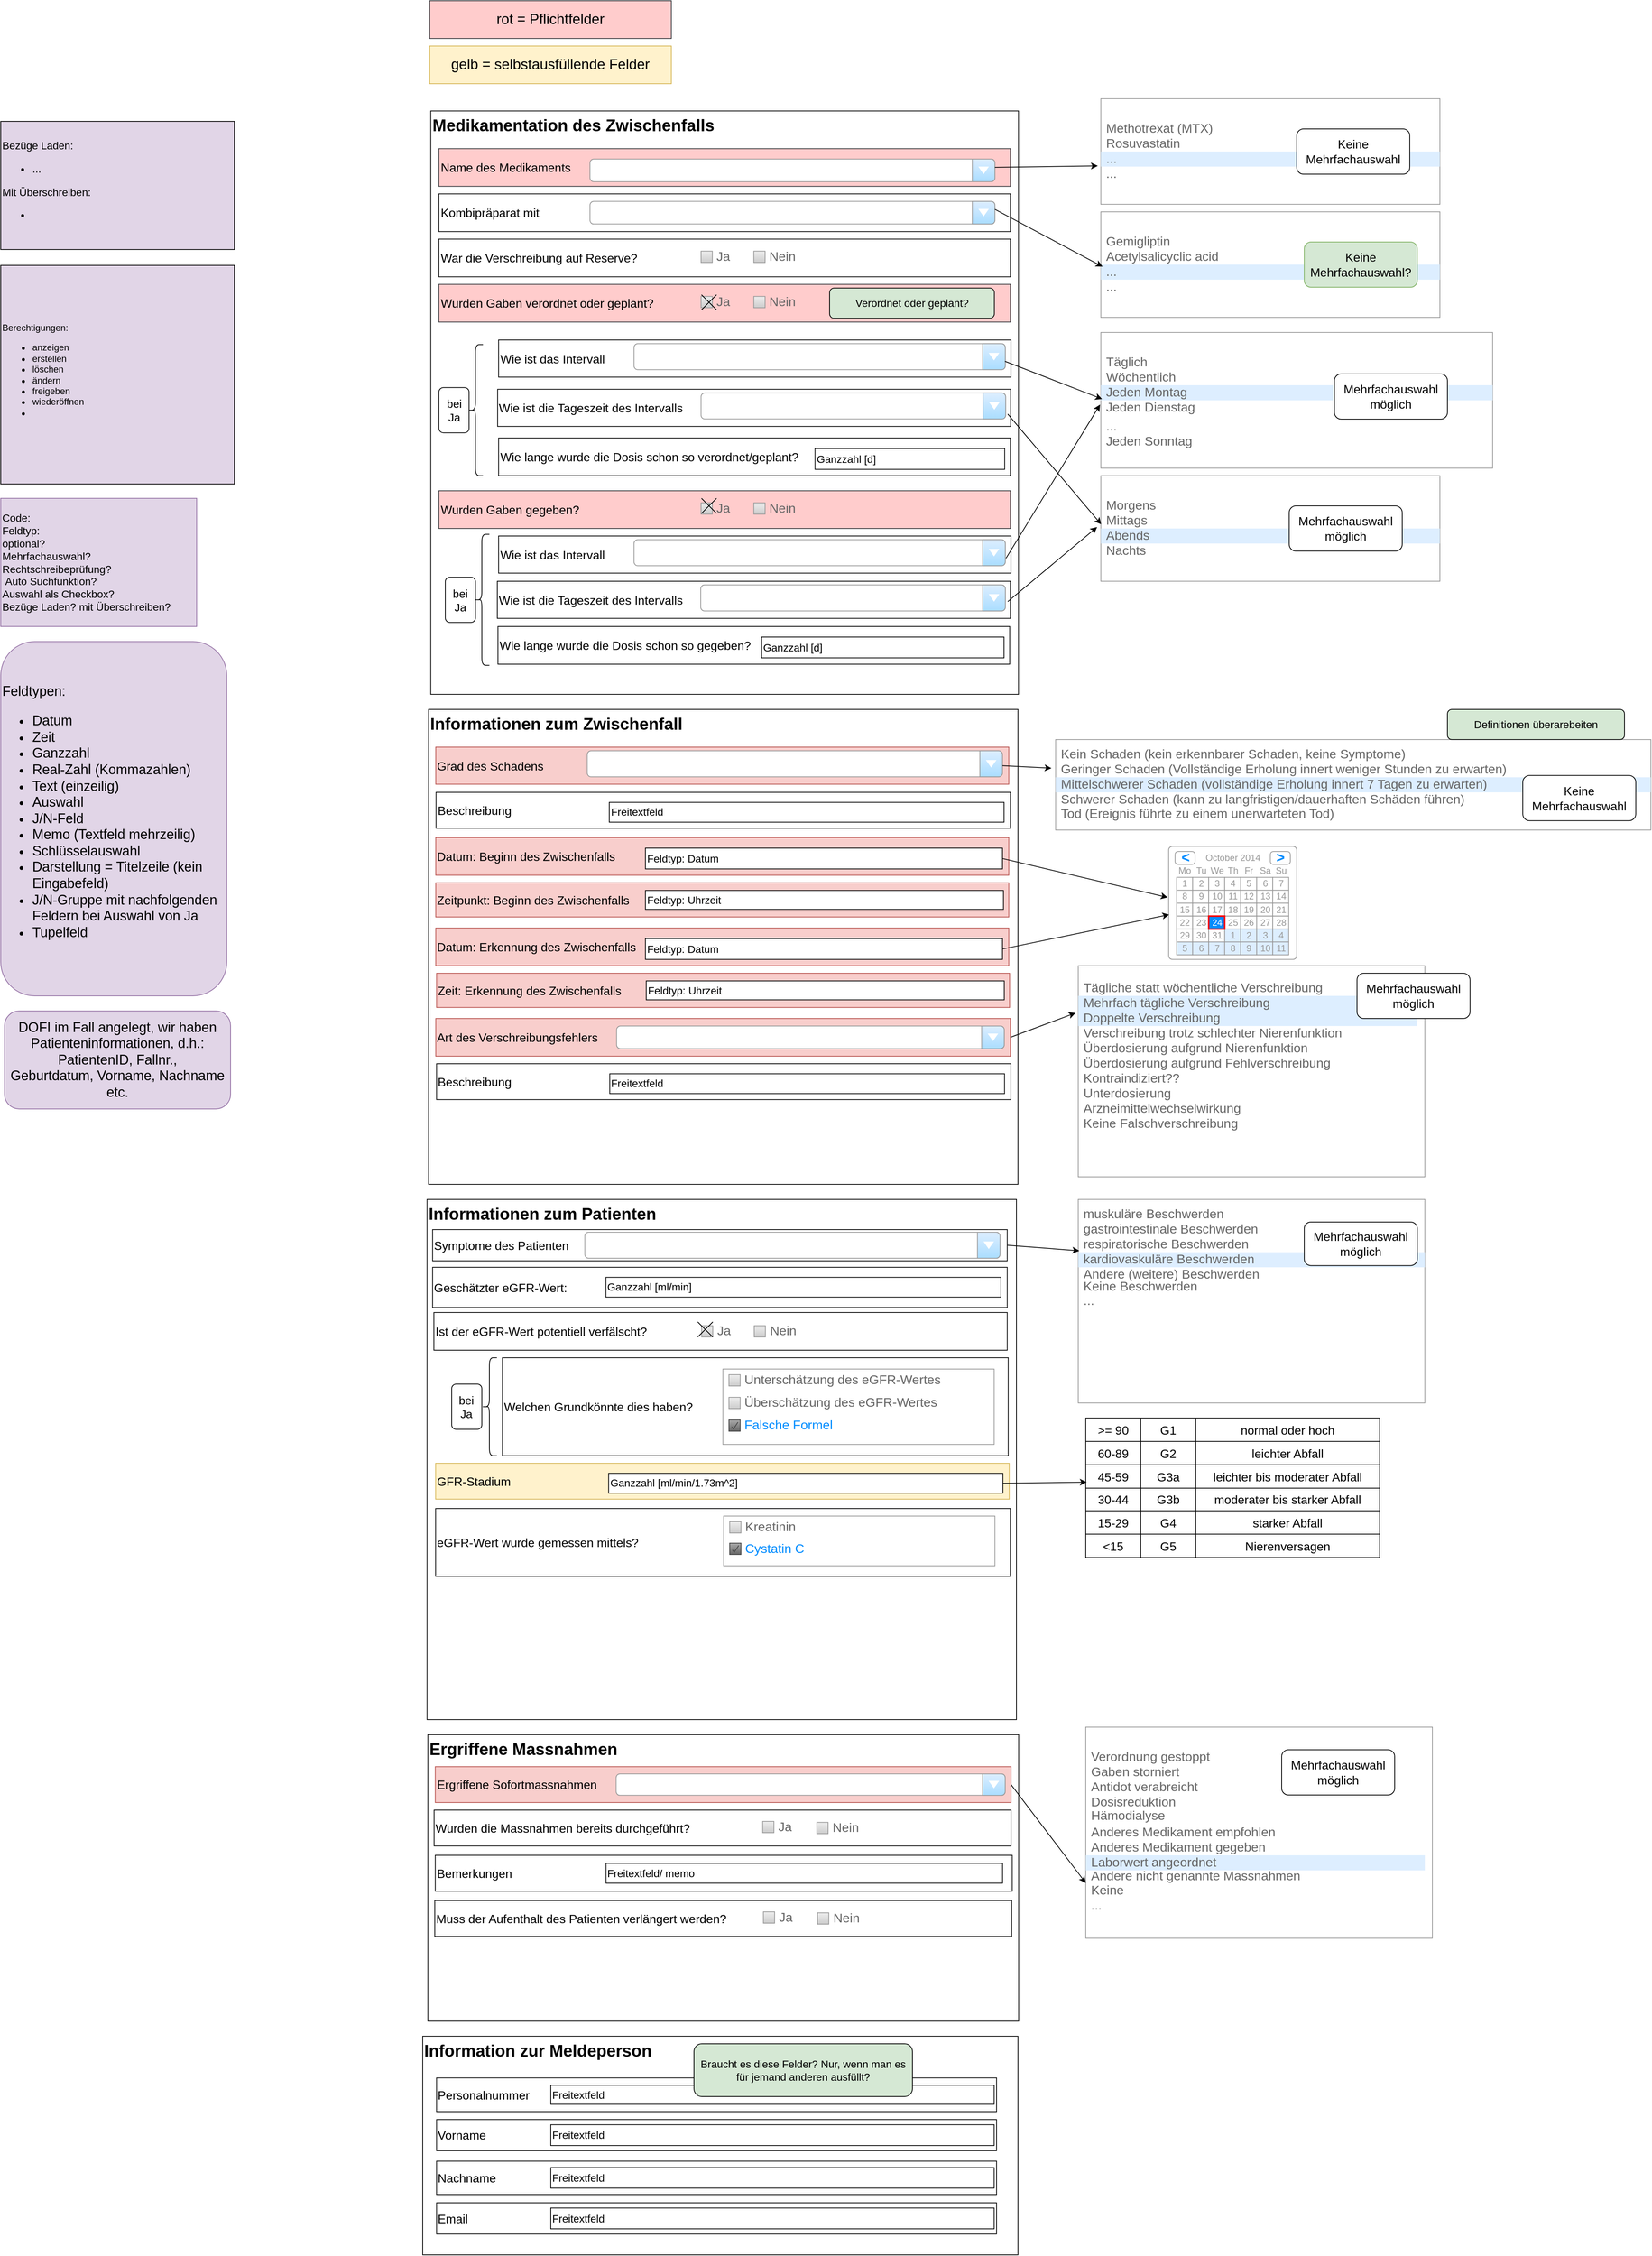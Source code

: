 <mxfile version="21.6.6" type="github">
  <diagram name="Seite-1" id="8O7nqMV1pDiucMTswJLM">
    <mxGraphModel dx="4742" dy="3096" grid="1" gridSize="10" guides="1" tooltips="1" connect="1" arrows="1" fold="1" page="1" pageScale="1" pageWidth="827" pageHeight="1169" math="0" shadow="0">
      <root>
        <mxCell id="0" />
        <mxCell id="1" parent="0" />
        <mxCell id="FmK_zJNC0J271hB84PhB-2" value="Informationen zum Zwischenfall" style="html=1;whiteSpace=wrap;container=1;verticalAlign=top;align=left;fontStyle=1;fontSize=22;" parent="1" vertex="1">
          <mxGeometry x="-2452.2" y="-580" width="782.2" height="630" as="geometry" />
        </mxCell>
        <mxCell id="FmK_zJNC0J271hB84PhB-3" value="&lt;font style=&quot;font-size: 16px;&quot;&gt;Grad des Schadens&lt;/font&gt;" style="html=1;whiteSpace=wrap;container=1;align=left;movable=1;resizable=1;rotatable=1;deletable=1;editable=1;locked=0;connectable=1;fillColor=#f8cecc;strokeColor=#b85450;" parent="FmK_zJNC0J271hB84PhB-2" vertex="1">
          <mxGeometry x="9.539" y="50" width="760.509" height="49.23" as="geometry" />
        </mxCell>
        <mxCell id="FmK_zJNC0J271hB84PhB-16" value="" style="strokeWidth=1;shadow=0;dashed=0;align=center;html=1;shape=mxgraph.mockup.forms.comboBox;strokeColor=#999999;fillColor=#ddeeff;align=left;fillColor2=#aaddff;mainText=;fontColor=#666666;fontSize=17;spacingLeft=3;movable=1;resizable=1;rotatable=1;deletable=1;editable=1;locked=0;connectable=1;" parent="FmK_zJNC0J271hB84PhB-3" vertex="1">
          <mxGeometry x="201.045" y="4.923" width="551.07" height="34.461" as="geometry" />
        </mxCell>
        <mxCell id="FmK_zJNC0J271hB84PhB-15" value="&lt;font style=&quot;font-size: 16px;&quot;&gt;Zeitpunkt: Beginn des Zwischenfalls&lt;/font&gt;" style="html=1;whiteSpace=wrap;container=1;align=left;movable=1;resizable=1;rotatable=1;deletable=1;editable=1;locked=0;connectable=1;fillColor=#f8cecc;strokeColor=#b85450;" parent="FmK_zJNC0J271hB84PhB-2" vertex="1">
          <mxGeometry x="9.537" y="230" width="760.509" height="45.38" as="geometry" />
        </mxCell>
        <mxCell id="FmK_zJNC0J271hB84PhB-83" value="&lt;font style=&quot;font-size: 14px;&quot;&gt;Feldtyp: Uhrzeit&lt;/font&gt;" style="rounded=0;whiteSpace=wrap;html=1;align=left;" parent="FmK_zJNC0J271hB84PhB-15" vertex="1">
          <mxGeometry x="278.292" y="10.16" width="475.124" height="25.07" as="geometry" />
        </mxCell>
        <mxCell id="FmK_zJNC0J271hB84PhB-5" value="&lt;font style=&quot;font-size: 16px;&quot;&gt;Datum: Beginn des Zwischenfalls&lt;/font&gt;" style="html=1;whiteSpace=wrap;container=1;align=left;movable=1;resizable=1;rotatable=1;deletable=1;editable=1;locked=0;connectable=1;fillColor=#f8cecc;strokeColor=#b85450;" parent="FmK_zJNC0J271hB84PhB-2" vertex="1">
          <mxGeometry x="9.537" y="170" width="760.509" height="50" as="geometry" />
        </mxCell>
        <mxCell id="FmK_zJNC0J271hB84PhB-92" value="&lt;font style=&quot;font-size: 14px;&quot;&gt;Feldtyp: Datum&lt;/font&gt;" style="rounded=0;whiteSpace=wrap;html=1;align=left;" parent="FmK_zJNC0J271hB84PhB-5" vertex="1">
          <mxGeometry x="278.292" y="14" width="473.822" height="27.62" as="geometry" />
        </mxCell>
        <mxCell id="FmK_zJNC0J271hB84PhB-105" value="&lt;font style=&quot;font-size: 16px;&quot;&gt;Art des Verschreibungsfehlers&lt;/font&gt;" style="html=1;whiteSpace=wrap;container=1;align=left;movable=1;resizable=1;rotatable=1;deletable=1;editable=1;locked=0;connectable=1;fillColor=#f8cecc;strokeColor=#b85450;" parent="FmK_zJNC0J271hB84PhB-2" vertex="1">
          <mxGeometry x="9.541" y="410" width="762.63" height="50" as="geometry" />
        </mxCell>
        <mxCell id="yxWZDSmVDI_DWrx5P2sv-16" value="&lt;table&gt;&lt;tbody&gt;&lt;tr&gt;&lt;td&gt;&lt;br&gt;&lt;/td&gt;&lt;/tr&gt;&lt;tr&gt;&lt;td&gt;&lt;br&gt;&lt;/td&gt;&lt;/tr&gt;&lt;tr&gt;&lt;td&gt;&lt;br&gt;&lt;/td&gt;&lt;/tr&gt;&lt;tr&gt;&lt;td&gt;&lt;br&gt;&lt;/td&gt;&lt;/tr&gt;&lt;tr&gt;&lt;td&gt;&lt;br&gt;&lt;/td&gt;&lt;/tr&gt;&lt;/tbody&gt;&lt;/table&gt;" style="strokeWidth=1;shadow=0;dashed=0;align=center;html=1;shape=mxgraph.mockup.forms.comboBox;strokeColor=#999999;fillColor=#ddeeff;align=left;fillColor2=#aaddff;mainText=;fontColor=#666666;fontSize=17;spacingLeft=3;container=0;movable=1;resizable=1;rotatable=1;deletable=1;editable=1;locked=0;connectable=1;" parent="FmK_zJNC0J271hB84PhB-105" vertex="1">
          <mxGeometry x="240" y="10" width="514.48" height="30" as="geometry" />
        </mxCell>
        <mxCell id="FmK_zJNC0J271hB84PhB-130" value="&lt;font style=&quot;font-size: 16px;&quot;&gt;Datum: Erkennung des Zwischenfalls&lt;/font&gt;" style="html=1;whiteSpace=wrap;container=1;align=left;movable=1;resizable=1;rotatable=1;deletable=1;editable=1;locked=0;connectable=1;fillColor=#f8cecc;strokeColor=#b85450;" parent="FmK_zJNC0J271hB84PhB-2" vertex="1">
          <mxGeometry x="9.537" y="290" width="760.509" height="50" as="geometry" />
        </mxCell>
        <mxCell id="FmK_zJNC0J271hB84PhB-131" value="&lt;font style=&quot;font-size: 14px;&quot;&gt;Feldtyp: Datum&lt;/font&gt;" style="rounded=0;whiteSpace=wrap;html=1;align=left;" parent="FmK_zJNC0J271hB84PhB-130" vertex="1">
          <mxGeometry x="278.292" y="14" width="473.822" height="27.62" as="geometry" />
        </mxCell>
        <mxCell id="FmK_zJNC0J271hB84PhB-132" value="&lt;font style=&quot;font-size: 16px;&quot;&gt;Zeit: Erkennung des Zwischenfalls&lt;/font&gt;" style="html=1;whiteSpace=wrap;container=1;align=left;movable=1;resizable=1;rotatable=1;deletable=1;editable=1;locked=0;connectable=1;fillColor=#f8cecc;strokeColor=#b85450;" parent="FmK_zJNC0J271hB84PhB-2" vertex="1">
          <mxGeometry x="10.6" y="350" width="760.509" height="45.38" as="geometry" />
        </mxCell>
        <mxCell id="FmK_zJNC0J271hB84PhB-133" value="&lt;font style=&quot;font-size: 14px;&quot;&gt;Feldtyp: Uhrzeit&lt;/font&gt;" style="rounded=0;whiteSpace=wrap;html=1;align=left;" parent="FmK_zJNC0J271hB84PhB-132" vertex="1">
          <mxGeometry x="278.292" y="10.16" width="475.124" height="25.07" as="geometry" />
        </mxCell>
        <mxCell id="FmK_zJNC0J271hB84PhB-134" value="&lt;font style=&quot;font-size: 16px;&quot;&gt;Beschreibung&lt;/font&gt;" style="html=1;whiteSpace=wrap;container=1;align=left;movable=1;resizable=1;rotatable=1;deletable=1;editable=1;locked=0;connectable=1;" parent="FmK_zJNC0J271hB84PhB-2" vertex="1">
          <mxGeometry x="9.939" y="110" width="762.233" height="47.6" as="geometry" />
        </mxCell>
        <mxCell id="FmK_zJNC0J271hB84PhB-135" value="&lt;font style=&quot;font-size: 14px;&quot;&gt;Freitextfeld&lt;/font&gt;" style="rounded=0;whiteSpace=wrap;html=1;align=left;" parent="FmK_zJNC0J271hB84PhB-134" vertex="1">
          <mxGeometry x="229.865" y="13.328" width="523.955" height="26.294" as="geometry" />
        </mxCell>
        <mxCell id="DG4VdXtJs0O7hIi2pJMf-1" value="&lt;font style=&quot;font-size: 16px;&quot;&gt;Beschreibung&lt;/font&gt;" style="html=1;whiteSpace=wrap;container=1;align=left;movable=1;resizable=1;rotatable=1;deletable=1;editable=1;locked=0;connectable=1;" parent="FmK_zJNC0J271hB84PhB-2" vertex="1">
          <mxGeometry x="10.599" y="470" width="762.233" height="47.6" as="geometry" />
        </mxCell>
        <mxCell id="DG4VdXtJs0O7hIi2pJMf-2" value="&lt;font style=&quot;font-size: 14px;&quot;&gt;Freitextfeld&lt;/font&gt;" style="rounded=0;whiteSpace=wrap;html=1;align=left;" parent="DG4VdXtJs0O7hIi2pJMf-1" vertex="1">
          <mxGeometry x="229.865" y="13.328" width="523.955" height="26.294" as="geometry" />
        </mxCell>
        <mxCell id="bGcx2p2PE-QoZrHpDItu-20" value="" style="group" parent="1" vertex="1" connectable="0">
          <mxGeometry x="-2450.59" y="-1360" width="782.59" height="760" as="geometry" />
        </mxCell>
        <mxCell id="bGcx2p2PE-QoZrHpDItu-21" value="Medikamentation des Zwischenfalls" style="html=1;whiteSpace=wrap;container=1;verticalAlign=top;align=left;fontStyle=1;fontSize=22;" parent="bGcx2p2PE-QoZrHpDItu-20" vertex="1">
          <mxGeometry x="1.3" y="-13.818" width="780.0" height="773.818" as="geometry" />
        </mxCell>
        <mxCell id="bGcx2p2PE-QoZrHpDItu-22" value="&lt;font style=&quot;font-size: 16px;&quot;&gt;Name des Medikaments&lt;/font&gt;" style="html=1;whiteSpace=wrap;container=1;align=left;movable=1;resizable=1;rotatable=1;deletable=1;editable=1;locked=0;connectable=1;fillColor=#ffcccc;strokeColor=#36393d;" parent="bGcx2p2PE-QoZrHpDItu-21" vertex="1">
          <mxGeometry x="10.81" y="50" width="758.37" height="50" as="geometry" />
        </mxCell>
        <mxCell id="MbmpIsr86u1NgLFeS8km-2" value="&lt;font style=&quot;font-size: 16px;&quot;&gt;War die Verschreibung auf Reserve?&amp;nbsp;&lt;/font&gt;" style="html=1;whiteSpace=wrap;container=1;align=left;movable=0;resizable=0;rotatable=0;deletable=0;editable=0;locked=1;connectable=0;" parent="bGcx2p2PE-QoZrHpDItu-21" vertex="1">
          <mxGeometry x="10.81" y="170" width="758.37" height="50" as="geometry" />
        </mxCell>
        <mxCell id="MbmpIsr86u1NgLFeS8km-3" value="Ja" style="strokeWidth=1;shadow=0;dashed=0;align=center;html=1;shape=mxgraph.mockup.forms.rrect;rSize=0;fillColor=#eeeeee;strokeColor=#999999;gradientColor=#cccccc;align=left;spacingLeft=4;fontSize=17;fontColor=#666666;labelPosition=right;" parent="MbmpIsr86u1NgLFeS8km-2" vertex="1">
          <mxGeometry x="347.89" y="16" width="15" height="15" as="geometry" />
        </mxCell>
        <mxCell id="MbmpIsr86u1NgLFeS8km-5" value="Nein" style="strokeWidth=1;shadow=0;dashed=0;align=center;html=1;shape=mxgraph.mockup.forms.rrect;rSize=0;fillColor=#eeeeee;strokeColor=#999999;gradientColor=#cccccc;align=left;spacingLeft=4;fontSize=17;fontColor=#666666;labelPosition=right;" parent="MbmpIsr86u1NgLFeS8km-2" vertex="1">
          <mxGeometry x="417.89" y="16" width="15" height="15" as="geometry" />
        </mxCell>
        <mxCell id="gpSDU0lfajovMPE759uH-1" value="&lt;span style=&quot;font-size: 16px;&quot;&gt;Kombipräparat mit&lt;/span&gt;" style="html=1;whiteSpace=wrap;container=1;align=left;movable=0;resizable=0;rotatable=0;deletable=0;editable=0;locked=1;connectable=0;" parent="bGcx2p2PE-QoZrHpDItu-21" vertex="1">
          <mxGeometry x="10.81" y="110" width="758.37" height="50" as="geometry" />
        </mxCell>
        <mxCell id="gpSDU0lfajovMPE759uH-13" value="&lt;font style=&quot;font-size: 16px;&quot;&gt;Wurden Gaben verordnet oder geplant?&amp;nbsp;&lt;/font&gt;" style="html=1;whiteSpace=wrap;container=1;align=left;movable=1;resizable=1;rotatable=1;deletable=1;editable=1;locked=0;connectable=1;fillColor=#FFCCCC;strokeColor=#36393d;" parent="bGcx2p2PE-QoZrHpDItu-21" vertex="1">
          <mxGeometry x="10.81" y="230" width="758.37" height="50" as="geometry" />
        </mxCell>
        <mxCell id="gpSDU0lfajovMPE759uH-14" value="Ja" style="strokeWidth=1;shadow=0;dashed=0;align=center;html=1;shape=mxgraph.mockup.forms.rrect;rSize=0;fillColor=#eeeeee;strokeColor=#999999;gradientColor=#cccccc;align=left;spacingLeft=4;fontSize=17;fontColor=#666666;labelPosition=right;" parent="gpSDU0lfajovMPE759uH-13" vertex="1">
          <mxGeometry x="347.89" y="16" width="15" height="15" as="geometry" />
        </mxCell>
        <mxCell id="gpSDU0lfajovMPE759uH-15" value="Nein" style="strokeWidth=1;shadow=0;dashed=0;align=center;html=1;shape=mxgraph.mockup.forms.rrect;rSize=0;fillColor=#eeeeee;strokeColor=#999999;gradientColor=#cccccc;align=left;spacingLeft=4;fontSize=17;fontColor=#666666;labelPosition=right;" parent="gpSDU0lfajovMPE759uH-13" vertex="1">
          <mxGeometry x="417.89" y="16" width="15" height="15" as="geometry" />
        </mxCell>
        <mxCell id="gpSDU0lfajovMPE759uH-50" value="&lt;font style=&quot;font-size: 14px;&quot;&gt;Verordnet oder geplant?&lt;/font&gt;" style="rounded=1;whiteSpace=wrap;html=1;fillColor=#D5E8D4;" parent="gpSDU0lfajovMPE759uH-13" vertex="1">
          <mxGeometry x="518.48" y="4.998" width="218.7" height="40" as="geometry" />
        </mxCell>
        <mxCell id="gpSDU0lfajovMPE759uH-17" value="&lt;font style=&quot;font-size: 16px;&quot;&gt;Wie ist das Intervall&lt;/font&gt;" style="html=1;whiteSpace=wrap;container=1;align=left;movable=1;resizable=1;rotatable=1;deletable=1;editable=1;locked=0;connectable=1;" parent="bGcx2p2PE-QoZrHpDItu-21" vertex="1">
          <mxGeometry x="90" y="303.82" width="680" height="49.23" as="geometry" />
        </mxCell>
        <mxCell id="gpSDU0lfajovMPE759uH-18" value="" style="strokeWidth=1;shadow=0;dashed=0;align=center;html=1;shape=mxgraph.mockup.forms.comboBox;strokeColor=#999999;fillColor=#ddeeff;align=left;fillColor2=#aaddff;mainText=;fontColor=#666666;fontSize=17;spacingLeft=3;movable=1;resizable=1;rotatable=1;deletable=1;editable=1;locked=0;connectable=1;" parent="gpSDU0lfajovMPE759uH-17" vertex="1">
          <mxGeometry x="179.762" y="4.923" width="492.733" height="34.461" as="geometry" />
        </mxCell>
        <mxCell id="gpSDU0lfajovMPE759uH-53" value="&lt;font style=&quot;font-size: 16px;&quot;&gt;Wie lange wurde die Dosis schon so verordnet/geplant?&lt;/font&gt;" style="html=1;whiteSpace=wrap;container=1;align=left;movable=1;resizable=1;rotatable=1;deletable=1;editable=1;locked=0;connectable=1;" parent="bGcx2p2PE-QoZrHpDItu-21" vertex="1">
          <mxGeometry x="90" y="433.82" width="679.18" height="50" as="geometry" />
        </mxCell>
        <mxCell id="gpSDU0lfajovMPE759uH-54" value="&lt;font style=&quot;font-size: 14px;&quot;&gt;Ganzzahl [d]&lt;/font&gt;" style="rounded=0;whiteSpace=wrap;html=1;align=left;" parent="gpSDU0lfajovMPE759uH-53" vertex="1">
          <mxGeometry x="420" y="14" width="251.68" height="27.62" as="geometry" />
        </mxCell>
        <mxCell id="gpSDU0lfajovMPE759uH-2" value="&lt;table&gt;&lt;tbody&gt;&lt;tr&gt;&lt;td&gt;&lt;br&gt;&lt;/td&gt;&lt;/tr&gt;&lt;tr&gt;&lt;td&gt;&lt;br&gt;&lt;/td&gt;&lt;/tr&gt;&lt;tr&gt;&lt;td&gt;&lt;br&gt;&lt;/td&gt;&lt;/tr&gt;&lt;tr&gt;&lt;td&gt;&lt;br&gt;&lt;/td&gt;&lt;/tr&gt;&lt;tr&gt;&lt;td&gt;&lt;br&gt;&lt;/td&gt;&lt;/tr&gt;&lt;/tbody&gt;&lt;/table&gt;" style="strokeWidth=1;shadow=0;dashed=0;align=center;html=1;shape=mxgraph.mockup.forms.comboBox;strokeColor=#999999;fillColor=#ddeeff;align=left;fillColor2=#aaddff;mainText=;fontColor=#666666;fontSize=17;spacingLeft=3;container=0;movable=1;resizable=1;rotatable=1;deletable=1;editable=1;locked=0;connectable=1;" parent="bGcx2p2PE-QoZrHpDItu-21" vertex="1">
          <mxGeometry x="211.29" y="119.998" width="537.41" height="30" as="geometry" />
        </mxCell>
        <mxCell id="gpSDU0lfajovMPE759uH-56" value="" style="shape=curlyBracket;whiteSpace=wrap;html=1;rounded=1;labelPosition=left;verticalLabelPosition=middle;align=right;verticalAlign=middle;" parent="bGcx2p2PE-QoZrHpDItu-21" vertex="1">
          <mxGeometry x="49.29" y="310" width="20" height="173.82" as="geometry" />
        </mxCell>
        <mxCell id="gpSDU0lfajovMPE759uH-62" value="&lt;font style=&quot;font-size: 15px;&quot;&gt;bei Ja&lt;/font&gt;" style="rounded=1;whiteSpace=wrap;html=1;" parent="bGcx2p2PE-QoZrHpDItu-21" vertex="1">
          <mxGeometry x="10.81" y="366.908" width="40" height="60" as="geometry" />
        </mxCell>
        <mxCell id="gpSDU0lfajovMPE759uH-65" value="&lt;font style=&quot;font-size: 16px;&quot;&gt;Wurden Gaben gegeben?&amp;nbsp;&lt;/font&gt;" style="html=1;whiteSpace=wrap;container=1;align=left;movable=1;resizable=1;rotatable=1;deletable=1;editable=1;locked=0;connectable=1;fillColor=#ffcccc;strokeColor=#36393d;" parent="bGcx2p2PE-QoZrHpDItu-21" vertex="1">
          <mxGeometry x="10.81" y="503.82" width="758.37" height="50" as="geometry" />
        </mxCell>
        <mxCell id="gpSDU0lfajovMPE759uH-66" value="Ja" style="strokeWidth=1;shadow=0;dashed=0;align=center;html=1;shape=mxgraph.mockup.forms.rrect;rSize=0;fillColor=#eeeeee;strokeColor=#999999;gradientColor=#cccccc;align=left;spacingLeft=4;fontSize=17;fontColor=#666666;labelPosition=right;" parent="gpSDU0lfajovMPE759uH-65" vertex="1">
          <mxGeometry x="347.89" y="16" width="15" height="15" as="geometry" />
        </mxCell>
        <mxCell id="gpSDU0lfajovMPE759uH-67" value="Nein" style="strokeWidth=1;shadow=0;dashed=0;align=center;html=1;shape=mxgraph.mockup.forms.rrect;rSize=0;fillColor=#eeeeee;strokeColor=#999999;gradientColor=#cccccc;align=left;spacingLeft=4;fontSize=17;fontColor=#666666;labelPosition=right;" parent="gpSDU0lfajovMPE759uH-65" vertex="1">
          <mxGeometry x="417.89" y="16" width="15" height="15" as="geometry" />
        </mxCell>
        <mxCell id="gpSDU0lfajovMPE759uH-69" value="&lt;font style=&quot;font-size: 16px;&quot;&gt;Wie ist das Intervall&lt;/font&gt;" style="html=1;whiteSpace=wrap;container=1;align=left;movable=1;resizable=1;rotatable=1;deletable=1;editable=1;locked=0;connectable=1;" parent="bGcx2p2PE-QoZrHpDItu-21" vertex="1">
          <mxGeometry x="90" y="563.82" width="680" height="49.23" as="geometry" />
        </mxCell>
        <mxCell id="gpSDU0lfajovMPE759uH-70" value="" style="strokeWidth=1;shadow=0;dashed=0;align=center;html=1;shape=mxgraph.mockup.forms.comboBox;strokeColor=#999999;fillColor=#ddeeff;align=left;fillColor2=#aaddff;mainText=;fontColor=#666666;fontSize=17;spacingLeft=3;movable=1;resizable=1;rotatable=1;deletable=1;editable=1;locked=0;connectable=1;" parent="gpSDU0lfajovMPE759uH-69" vertex="1">
          <mxGeometry x="179.762" y="4.923" width="492.733" height="34.461" as="geometry" />
        </mxCell>
        <mxCell id="gpSDU0lfajovMPE759uH-71" value="&lt;font style=&quot;font-size: 16px;&quot;&gt;Wie ist die Tageszeit des Intervalls&lt;/font&gt;" style="html=1;whiteSpace=wrap;container=1;align=left;movable=1;resizable=1;rotatable=1;deletable=1;editable=1;locked=0;connectable=1;" parent="bGcx2p2PE-QoZrHpDItu-21" vertex="1">
          <mxGeometry x="88.29" y="623.818" width="680.89" height="49.23" as="geometry" />
        </mxCell>
        <mxCell id="gpSDU0lfajovMPE759uH-72" value="" style="strokeWidth=1;shadow=0;dashed=0;align=center;html=1;shape=mxgraph.mockup.forms.comboBox;strokeColor=#999999;fillColor=#ddeeff;align=left;fillColor2=#aaddff;mainText=;fontColor=#666666;fontSize=17;spacingLeft=3;movable=1;resizable=1;rotatable=1;deletable=1;editable=1;locked=0;connectable=1;" parent="gpSDU0lfajovMPE759uH-71" vertex="1">
          <mxGeometry x="270" y="4.92" width="404.27" height="34.46" as="geometry" />
        </mxCell>
        <mxCell id="gpSDU0lfajovMPE759uH-73" value="&lt;font style=&quot;font-size: 16px;&quot;&gt;Wie lange wurde die Dosis schon so gegeben?&lt;/font&gt;" style="html=1;whiteSpace=wrap;container=1;align=left;movable=1;resizable=1;rotatable=1;deletable=1;editable=1;locked=0;connectable=1;" parent="bGcx2p2PE-QoZrHpDItu-21" vertex="1">
          <mxGeometry x="89.14" y="683.82" width="679.18" height="50" as="geometry" />
        </mxCell>
        <mxCell id="gpSDU0lfajovMPE759uH-74" value="&lt;font style=&quot;font-size: 14px;&quot;&gt;Ganzzahl [d]&lt;/font&gt;" style="rounded=0;whiteSpace=wrap;html=1;align=left;" parent="gpSDU0lfajovMPE759uH-73" vertex="1">
          <mxGeometry x="350" y="14" width="321.68" height="27.62" as="geometry" />
        </mxCell>
        <mxCell id="gpSDU0lfajovMPE759uH-75" value="" style="shape=curlyBracket;whiteSpace=wrap;html=1;rounded=1;labelPosition=left;verticalLabelPosition=middle;align=right;verticalAlign=middle;" parent="bGcx2p2PE-QoZrHpDItu-21" vertex="1">
          <mxGeometry x="57.77" y="561.52" width="20" height="173.82" as="geometry" />
        </mxCell>
        <mxCell id="gpSDU0lfajovMPE759uH-76" value="&lt;font style=&quot;font-size: 15px;&quot;&gt;bei Ja&lt;/font&gt;" style="rounded=1;whiteSpace=wrap;html=1;" parent="bGcx2p2PE-QoZrHpDItu-21" vertex="1">
          <mxGeometry x="19.29" y="618.428" width="40" height="60" as="geometry" />
        </mxCell>
        <mxCell id="bGcx2p2PE-QoZrHpDItu-37" value="&lt;table&gt;&lt;tbody&gt;&lt;tr&gt;&lt;td&gt;&lt;br&gt;&lt;/td&gt;&lt;/tr&gt;&lt;tr&gt;&lt;td&gt;&lt;br&gt;&lt;/td&gt;&lt;/tr&gt;&lt;tr&gt;&lt;td&gt;&lt;br&gt;&lt;/td&gt;&lt;/tr&gt;&lt;tr&gt;&lt;td&gt;&lt;br&gt;&lt;/td&gt;&lt;/tr&gt;&lt;tr&gt;&lt;td&gt;&lt;br&gt;&lt;/td&gt;&lt;/tr&gt;&lt;/tbody&gt;&lt;/table&gt;" style="strokeWidth=1;shadow=0;dashed=0;align=center;html=1;shape=mxgraph.mockup.forms.comboBox;strokeColor=#999999;fillColor=#ddeeff;align=left;fillColor2=#aaddff;mainText=;fontColor=#666666;fontSize=17;spacingLeft=3;container=1;movable=0;resizable=0;rotatable=0;deletable=0;editable=0;locked=1;connectable=0;" parent="bGcx2p2PE-QoZrHpDItu-20" vertex="1">
          <mxGeometry x="212.59" y="50" width="537.41" height="30" as="geometry" />
        </mxCell>
        <mxCell id="gpSDU0lfajovMPE759uH-27" value="&lt;font style=&quot;font-size: 16px;&quot;&gt;Wie ist die Tageszeit des Intervalls&lt;/font&gt;" style="html=1;whiteSpace=wrap;container=1;align=left;movable=1;resizable=1;rotatable=1;deletable=1;editable=1;locked=0;connectable=1;" parent="bGcx2p2PE-QoZrHpDItu-20" vertex="1">
          <mxGeometry x="90" y="355.38" width="680.89" height="49.23" as="geometry" />
        </mxCell>
        <mxCell id="gpSDU0lfajovMPE759uH-28" value="" style="strokeWidth=1;shadow=0;dashed=0;align=center;html=1;shape=mxgraph.mockup.forms.comboBox;strokeColor=#999999;fillColor=#ddeeff;align=left;fillColor2=#aaddff;mainText=;fontColor=#666666;fontSize=17;spacingLeft=3;movable=1;resizable=1;rotatable=1;deletable=1;editable=1;locked=0;connectable=1;" parent="gpSDU0lfajovMPE759uH-27" vertex="1">
          <mxGeometry x="270" y="4.92" width="404.27" height="34.46" as="geometry" />
        </mxCell>
        <mxCell id="gpSDU0lfajovMPE759uH-64" value="" style="shape=mxgraph.sysml.x;" parent="bGcx2p2PE-QoZrHpDItu-20" vertex="1">
          <mxGeometry x="360.59" y="230" width="20" height="20" as="geometry" />
        </mxCell>
        <mxCell id="gpSDU0lfajovMPE759uH-78" value="" style="shape=mxgraph.sysml.x;" parent="bGcx2p2PE-QoZrHpDItu-20" vertex="1">
          <mxGeometry x="360.59" y="500" width="20" height="20" as="geometry" />
        </mxCell>
        <mxCell id="bGcx2p2PE-QoZrHpDItu-19" value="" style="group" parent="1" vertex="1" connectable="0">
          <mxGeometry x="-2460" y="1180" width="790" height="290" as="geometry" />
        </mxCell>
        <mxCell id="bGcx2p2PE-QoZrHpDItu-1" value="Information zur Meldeperson" style="html=1;whiteSpace=wrap;container=0;verticalAlign=top;align=left;fontStyle=1;fontSize=22;" parent="bGcx2p2PE-QoZrHpDItu-19" vertex="1">
          <mxGeometry width="790" height="290" as="geometry" />
        </mxCell>
        <mxCell id="bGcx2p2PE-QoZrHpDItu-9" value="&lt;font style=&quot;font-size: 16px;&quot;&gt;Personalnummer&lt;/font&gt;" style="html=1;whiteSpace=wrap;container=1;align=left;" parent="bGcx2p2PE-QoZrHpDItu-19" vertex="1">
          <mxGeometry x="18.41" y="55.24" width="743.19" height="44.76" as="geometry" />
        </mxCell>
        <mxCell id="bGcx2p2PE-QoZrHpDItu-12" value="&lt;font style=&quot;font-size: 14px;&quot;&gt;Freitextfeld&lt;/font&gt;" style="rounded=0;whiteSpace=wrap;html=1;align=left;" parent="bGcx2p2PE-QoZrHpDItu-9" vertex="1">
          <mxGeometry x="151.59" y="9.77" width="588.41" height="25.23" as="geometry" />
        </mxCell>
        <mxCell id="bGcx2p2PE-QoZrHpDItu-13" value="&lt;font style=&quot;font-size: 16px;&quot;&gt;Vorname&lt;/font&gt;" style="html=1;whiteSpace=wrap;container=1;align=left;" parent="bGcx2p2PE-QoZrHpDItu-19" vertex="1">
          <mxGeometry x="18.41" y="110.476" width="743.19" height="41.429" as="geometry" />
        </mxCell>
        <mxCell id="bGcx2p2PE-QoZrHpDItu-14" value="&lt;font style=&quot;font-size: 14px;&quot;&gt;Freitextfeld&lt;/font&gt;" style="rounded=0;whiteSpace=wrap;html=1;align=left;" parent="bGcx2p2PE-QoZrHpDItu-13" vertex="1">
          <mxGeometry x="151.59" y="6.905" width="588.41" height="27.619" as="geometry" />
        </mxCell>
        <mxCell id="bGcx2p2PE-QoZrHpDItu-15" value="&lt;font style=&quot;font-size: 16px;&quot;&gt;Nachname&lt;/font&gt;" style="html=1;whiteSpace=wrap;container=1;align=left;" parent="bGcx2p2PE-QoZrHpDItu-19" vertex="1">
          <mxGeometry x="18.41" y="165.71" width="743.19" height="44.29" as="geometry" />
        </mxCell>
        <mxCell id="bGcx2p2PE-QoZrHpDItu-17" value="&lt;font style=&quot;font-size: 16px;&quot;&gt;Email&lt;/font&gt;" style="html=1;whiteSpace=wrap;container=1;align=left;" parent="bGcx2p2PE-QoZrHpDItu-19" vertex="1">
          <mxGeometry x="18.41" y="220.952" width="743.19" height="41.429" as="geometry" />
        </mxCell>
        <mxCell id="bGcx2p2PE-QoZrHpDItu-18" value="&lt;font style=&quot;font-size: 14px;&quot;&gt;Freitextfeld&lt;/font&gt;" style="rounded=0;whiteSpace=wrap;html=1;align=left;" parent="bGcx2p2PE-QoZrHpDItu-17" vertex="1">
          <mxGeometry x="151.59" y="6.905" width="588.41" height="27.619" as="geometry" />
        </mxCell>
        <mxCell id="bGcx2p2PE-QoZrHpDItu-16" value="&lt;font style=&quot;font-size: 14px;&quot;&gt;Freitextfeld&lt;/font&gt;" style="rounded=0;whiteSpace=wrap;html=1;align=left;" parent="bGcx2p2PE-QoZrHpDItu-19" vertex="1">
          <mxGeometry x="170.0" y="174.25" width="588.41" height="27.22" as="geometry" />
        </mxCell>
        <mxCell id="FmK_zJNC0J271hB84PhB-91" value="&lt;font style=&quot;font-size: 14px;&quot;&gt;Braucht es diese Felder? Nur, wenn man es für jemand anderen ausfüllt?&lt;/font&gt;" style="rounded=1;whiteSpace=wrap;html=1;fillColor=#D5E8D4;" parent="bGcx2p2PE-QoZrHpDItu-19" vertex="1">
          <mxGeometry x="360" y="10" width="290" height="70" as="geometry" />
        </mxCell>
        <mxCell id="bGcx2p2PE-QoZrHpDItu-31" value="" style="strokeWidth=1;shadow=0;dashed=0;align=center;html=1;shape=mxgraph.mockup.forms.rrect;rSize=0;strokeColor=#999999;fillColor=#ffffff;" parent="1" vertex="1">
          <mxGeometry x="-1560" y="-1390" width="450" height="140" as="geometry" />
        </mxCell>
        <mxCell id="bGcx2p2PE-QoZrHpDItu-33" value="Methotrexat (MTX)" style="strokeWidth=1;shadow=0;dashed=0;align=center;html=1;shape=mxgraph.mockup.forms.anchor;fontSize=17;fontColor=#666666;align=left;spacingLeft=5;resizeWidth=1;whiteSpace=wrap;" parent="bGcx2p2PE-QoZrHpDItu-31" vertex="1">
          <mxGeometry width="450.0" height="20" relative="1" as="geometry">
            <mxPoint y="30" as="offset" />
          </mxGeometry>
        </mxCell>
        <mxCell id="bGcx2p2PE-QoZrHpDItu-34" value="Rosuvastatin" style="strokeWidth=1;shadow=0;dashed=0;align=center;html=1;shape=mxgraph.mockup.forms.anchor;fontSize=17;fontColor=#666666;align=left;spacingLeft=5;resizeWidth=1;whiteSpace=wrap;" parent="bGcx2p2PE-QoZrHpDItu-31" vertex="1">
          <mxGeometry width="450.0" height="20" relative="1" as="geometry">
            <mxPoint y="50" as="offset" />
          </mxGeometry>
        </mxCell>
        <mxCell id="bGcx2p2PE-QoZrHpDItu-35" value="..." style="strokeWidth=1;shadow=0;dashed=0;align=center;html=1;shape=mxgraph.mockup.forms.rrect;rSize=0;fontSize=17;fontColor=#666666;align=left;spacingLeft=5;fillColor=#ddeeff;strokeColor=none;resizeWidth=1;whiteSpace=wrap;" parent="bGcx2p2PE-QoZrHpDItu-31" vertex="1">
          <mxGeometry width="450.0" height="20" relative="1" as="geometry">
            <mxPoint y="70" as="offset" />
          </mxGeometry>
        </mxCell>
        <mxCell id="bGcx2p2PE-QoZrHpDItu-36" value="..." style="strokeWidth=1;shadow=0;dashed=0;align=center;html=1;shape=mxgraph.mockup.forms.anchor;fontSize=17;fontColor=#666666;align=left;spacingLeft=5;resizeWidth=1;whiteSpace=wrap;" parent="bGcx2p2PE-QoZrHpDItu-31" vertex="1">
          <mxGeometry width="450.0" height="20" relative="1" as="geometry">
            <mxPoint y="90" as="offset" />
          </mxGeometry>
        </mxCell>
        <mxCell id="gpSDU0lfajovMPE759uH-52" value="&lt;font style=&quot;font-size: 16px;&quot;&gt;Keine Mehrfachauswahl&lt;/font&gt;" style="rounded=1;whiteSpace=wrap;html=1;" parent="bGcx2p2PE-QoZrHpDItu-31" vertex="1">
          <mxGeometry x="260" y="40" width="150" height="60" as="geometry" />
        </mxCell>
        <mxCell id="FmK_zJNC0J271hB84PhB-18" value="" style="strokeWidth=1;shadow=0;dashed=0;align=center;html=1;shape=mxgraph.mockup.forms.rrect;rSize=0;strokeColor=#999999;fillColor=#ffffff;" parent="1" vertex="1">
          <mxGeometry x="-1620" y="-540" width="790" height="120" as="geometry" />
        </mxCell>
        <mxCell id="FmK_zJNC0J271hB84PhB-20" value="Kein Schaden (kein erkennbarer Schaden, keine Symptome)" style="strokeWidth=1;shadow=0;dashed=0;align=center;html=1;shape=mxgraph.mockup.forms.anchor;fontSize=17;fontColor=#666666;align=left;spacingLeft=5;resizeWidth=1;whiteSpace=wrap;strokeColor=#000000;" parent="FmK_zJNC0J271hB84PhB-18" vertex="1">
          <mxGeometry width="790.0" height="20" relative="1" as="geometry">
            <mxPoint y="10" as="offset" />
          </mxGeometry>
        </mxCell>
        <mxCell id="FmK_zJNC0J271hB84PhB-21" value="Geringer Schaden (Vollständige Erholung innert weniger Stunden zu erwarten)" style="strokeWidth=1;shadow=0;dashed=0;align=center;html=1;shape=mxgraph.mockup.forms.anchor;fontSize=17;fontColor=#666666;align=left;spacingLeft=5;resizeWidth=1;whiteSpace=wrap;" parent="FmK_zJNC0J271hB84PhB-18" vertex="1">
          <mxGeometry width="790.0" height="20" relative="1" as="geometry">
            <mxPoint y="30" as="offset" />
          </mxGeometry>
        </mxCell>
        <mxCell id="FmK_zJNC0J271hB84PhB-22" value="Mittelschwerer Schaden (vollständige Erholung innert 7 Tagen zu erwarten)" style="strokeWidth=1;shadow=0;dashed=0;align=center;html=1;shape=mxgraph.mockup.forms.rrect;rSize=0;fontSize=17;fontColor=#666666;align=left;spacingLeft=5;fillColor=#ddeeff;strokeColor=none;resizeWidth=1;whiteSpace=wrap;" parent="FmK_zJNC0J271hB84PhB-18" vertex="1">
          <mxGeometry width="790.0" height="20" relative="1" as="geometry">
            <mxPoint y="50" as="offset" />
          </mxGeometry>
        </mxCell>
        <mxCell id="FmK_zJNC0J271hB84PhB-23" value="Schwerer Schaden (kann zu langfristigen/dauerhaften Schäden führen)" style="strokeWidth=1;shadow=0;dashed=0;align=center;html=1;shape=mxgraph.mockup.forms.anchor;fontSize=17;fontColor=#666666;align=left;spacingLeft=5;resizeWidth=1;whiteSpace=wrap;" parent="FmK_zJNC0J271hB84PhB-18" vertex="1">
          <mxGeometry width="790.0" height="20" relative="1" as="geometry">
            <mxPoint y="70" as="offset" />
          </mxGeometry>
        </mxCell>
        <mxCell id="FmK_zJNC0J271hB84PhB-25" value="Tod (Ereignis führte zu einem unerwarteten Tod)" style="strokeWidth=1;shadow=0;dashed=0;align=center;html=1;shape=mxgraph.mockup.forms.anchor;fontSize=17;fontColor=#666666;align=left;spacingLeft=5;resizeWidth=1;whiteSpace=wrap;" parent="FmK_zJNC0J271hB84PhB-18" vertex="1">
          <mxGeometry y="90.002" width="790.0" height="17.647" as="geometry" />
        </mxCell>
        <mxCell id="DG4VdXtJs0O7hIi2pJMf-6" value="&lt;font style=&quot;font-size: 16px;&quot;&gt;Keine Mehrfachauswahl&lt;/font&gt;" style="rounded=1;whiteSpace=wrap;html=1;" parent="FmK_zJNC0J271hB84PhB-18" vertex="1">
          <mxGeometry x="620" y="47.65" width="150" height="60" as="geometry" />
        </mxCell>
        <mxCell id="FmK_zJNC0J271hB84PhB-26" value="&lt;font style=&quot;font-size: 18px;&quot;&gt;DOFI im Fall angelegt, wir haben Patienteninformationen, d.h.:&lt;br&gt;PatientenID, Fallnr.,&lt;br&gt;Geburtdatum, Vorname, Nachname etc.&lt;/font&gt;" style="rounded=1;whiteSpace=wrap;html=1;fillColor=#e1d5e7;strokeColor=#9673a6;" parent="1" vertex="1">
          <mxGeometry x="-3015" y="-180" width="300" height="130" as="geometry" />
        </mxCell>
        <mxCell id="FmK_zJNC0J271hB84PhB-29" value="" style="strokeWidth=1;shadow=0;dashed=0;align=center;html=1;shape=mxgraph.mockup.forms.rrect;rSize=5;strokeColor=#999999;fillColor=#ffffff;" parent="1" vertex="1">
          <mxGeometry x="-1470" y="-398.38" width="170" height="150" as="geometry" />
        </mxCell>
        <mxCell id="FmK_zJNC0J271hB84PhB-30" value="October 2014" style="strokeWidth=1;shadow=0;dashed=0;align=center;html=1;shape=mxgraph.mockup.forms.anchor;fontColor=#999999;" parent="FmK_zJNC0J271hB84PhB-29" vertex="1">
          <mxGeometry x="31.875" y="6.857" width="106.25" height="17.143" as="geometry" />
        </mxCell>
        <mxCell id="FmK_zJNC0J271hB84PhB-31" value="&lt;" style="strokeWidth=1;shadow=0;dashed=0;align=center;html=1;shape=mxgraph.mockup.forms.rrect;rSize=4;strokeColor=#999999;fontColor=#008cff;fontSize=19;fontStyle=1;" parent="FmK_zJNC0J271hB84PhB-29" vertex="1">
          <mxGeometry x="8.5" y="6.857" width="26.563" height="17.143" as="geometry" />
        </mxCell>
        <mxCell id="FmK_zJNC0J271hB84PhB-32" value="&gt;" style="strokeWidth=1;shadow=0;dashed=0;align=center;html=1;shape=mxgraph.mockup.forms.rrect;rSize=4;strokeColor=#999999;fontColor=#008cff;fontSize=19;fontStyle=1;" parent="FmK_zJNC0J271hB84PhB-29" vertex="1">
          <mxGeometry x="134.938" y="6.857" width="26.563" height="17.143" as="geometry" />
        </mxCell>
        <mxCell id="FmK_zJNC0J271hB84PhB-33" value="Mo" style="strokeWidth=1;shadow=0;dashed=0;align=center;html=1;shape=mxgraph.mockup.forms.anchor;fontColor=#999999;" parent="FmK_zJNC0J271hB84PhB-29" vertex="1">
          <mxGeometry x="10.625" y="24" width="21.25" height="17.143" as="geometry" />
        </mxCell>
        <mxCell id="FmK_zJNC0J271hB84PhB-34" value="Tu" style="strokeWidth=1;shadow=0;dashed=0;align=center;html=1;shape=mxgraph.mockup.forms.anchor;fontColor=#999999;" parent="FmK_zJNC0J271hB84PhB-29" vertex="1">
          <mxGeometry x="31.875" y="24" width="21.25" height="17.143" as="geometry" />
        </mxCell>
        <mxCell id="FmK_zJNC0J271hB84PhB-35" value="We" style="strokeWidth=1;shadow=0;dashed=0;align=center;html=1;shape=mxgraph.mockup.forms.anchor;fontColor=#999999;" parent="FmK_zJNC0J271hB84PhB-29" vertex="1">
          <mxGeometry x="53.125" y="24" width="21.25" height="17.143" as="geometry" />
        </mxCell>
        <mxCell id="FmK_zJNC0J271hB84PhB-36" value="Th" style="strokeWidth=1;shadow=0;dashed=0;align=center;html=1;shape=mxgraph.mockup.forms.anchor;fontColor=#999999;" parent="FmK_zJNC0J271hB84PhB-29" vertex="1">
          <mxGeometry x="74.375" y="24" width="21.25" height="17.143" as="geometry" />
        </mxCell>
        <mxCell id="FmK_zJNC0J271hB84PhB-37" value="Fr" style="strokeWidth=1;shadow=0;dashed=0;align=center;html=1;shape=mxgraph.mockup.forms.anchor;fontColor=#999999;" parent="FmK_zJNC0J271hB84PhB-29" vertex="1">
          <mxGeometry x="95.625" y="24" width="21.25" height="17.143" as="geometry" />
        </mxCell>
        <mxCell id="FmK_zJNC0J271hB84PhB-38" value="Sa" style="strokeWidth=1;shadow=0;dashed=0;align=center;html=1;shape=mxgraph.mockup.forms.anchor;fontColor=#999999;" parent="FmK_zJNC0J271hB84PhB-29" vertex="1">
          <mxGeometry x="116.875" y="24" width="21.25" height="17.143" as="geometry" />
        </mxCell>
        <mxCell id="FmK_zJNC0J271hB84PhB-39" value="Su" style="strokeWidth=1;shadow=0;dashed=0;align=center;html=1;shape=mxgraph.mockup.forms.anchor;fontColor=#999999;" parent="FmK_zJNC0J271hB84PhB-29" vertex="1">
          <mxGeometry x="138.125" y="24" width="21.25" height="17.143" as="geometry" />
        </mxCell>
        <mxCell id="FmK_zJNC0J271hB84PhB-40" value="1" style="strokeWidth=1;shadow=0;dashed=0;align=center;html=1;shape=mxgraph.mockup.forms.rrect;rSize=0;strokeColor=#999999;fontColor=#999999;" parent="FmK_zJNC0J271hB84PhB-29" vertex="1">
          <mxGeometry x="10.625" y="41.143" width="21.25" height="17.143" as="geometry" />
        </mxCell>
        <mxCell id="FmK_zJNC0J271hB84PhB-41" value="2" style="strokeWidth=1;shadow=0;dashed=0;align=center;html=1;shape=mxgraph.mockup.forms.rrect;rSize=0;strokeColor=#999999;fontColor=#999999;" parent="FmK_zJNC0J271hB84PhB-29" vertex="1">
          <mxGeometry x="31.875" y="41.143" width="21.25" height="17.143" as="geometry" />
        </mxCell>
        <mxCell id="FmK_zJNC0J271hB84PhB-42" value="3" style="strokeWidth=1;shadow=0;dashed=0;align=center;html=1;shape=mxgraph.mockup.forms.rrect;rSize=0;strokeColor=#999999;fontColor=#999999;" parent="FmK_zJNC0J271hB84PhB-29" vertex="1">
          <mxGeometry x="53.125" y="41.143" width="21.25" height="17.143" as="geometry" />
        </mxCell>
        <mxCell id="FmK_zJNC0J271hB84PhB-43" value="4" style="strokeWidth=1;shadow=0;dashed=0;align=center;html=1;shape=mxgraph.mockup.forms.rrect;rSize=0;strokeColor=#999999;fontColor=#999999;" parent="FmK_zJNC0J271hB84PhB-29" vertex="1">
          <mxGeometry x="74.375" y="41.143" width="21.25" height="17.143" as="geometry" />
        </mxCell>
        <mxCell id="FmK_zJNC0J271hB84PhB-44" value="5" style="strokeWidth=1;shadow=0;dashed=0;align=center;html=1;shape=mxgraph.mockup.forms.rrect;rSize=0;strokeColor=#999999;fontColor=#999999;" parent="FmK_zJNC0J271hB84PhB-29" vertex="1">
          <mxGeometry x="95.625" y="41.143" width="21.25" height="17.143" as="geometry" />
        </mxCell>
        <mxCell id="FmK_zJNC0J271hB84PhB-45" value="6" style="strokeWidth=1;shadow=0;dashed=0;align=center;html=1;shape=mxgraph.mockup.forms.rrect;rSize=0;strokeColor=#999999;fontColor=#999999;" parent="FmK_zJNC0J271hB84PhB-29" vertex="1">
          <mxGeometry x="116.875" y="41.143" width="21.25" height="17.143" as="geometry" />
        </mxCell>
        <mxCell id="FmK_zJNC0J271hB84PhB-46" value="7" style="strokeWidth=1;shadow=0;dashed=0;align=center;html=1;shape=mxgraph.mockup.forms.rrect;rSize=0;strokeColor=#999999;fontColor=#999999;" parent="FmK_zJNC0J271hB84PhB-29" vertex="1">
          <mxGeometry x="138.125" y="41.143" width="21.25" height="17.143" as="geometry" />
        </mxCell>
        <mxCell id="FmK_zJNC0J271hB84PhB-47" value="8" style="strokeWidth=1;shadow=0;dashed=0;align=center;html=1;shape=mxgraph.mockup.forms.rrect;rSize=0;strokeColor=#999999;fontColor=#999999;" parent="FmK_zJNC0J271hB84PhB-29" vertex="1">
          <mxGeometry x="10.625" y="58.286" width="21.25" height="17.143" as="geometry" />
        </mxCell>
        <mxCell id="FmK_zJNC0J271hB84PhB-48" value="9" style="strokeWidth=1;shadow=0;dashed=0;align=center;html=1;shape=mxgraph.mockup.forms.rrect;rSize=0;strokeColor=#999999;fontColor=#999999;" parent="FmK_zJNC0J271hB84PhB-29" vertex="1">
          <mxGeometry x="31.875" y="58.286" width="21.25" height="17.143" as="geometry" />
        </mxCell>
        <mxCell id="FmK_zJNC0J271hB84PhB-49" value="10" style="strokeWidth=1;shadow=0;dashed=0;align=center;html=1;shape=mxgraph.mockup.forms.rrect;rSize=0;strokeColor=#999999;fontColor=#999999;" parent="FmK_zJNC0J271hB84PhB-29" vertex="1">
          <mxGeometry x="53.125" y="58.286" width="21.25" height="17.143" as="geometry" />
        </mxCell>
        <mxCell id="FmK_zJNC0J271hB84PhB-50" value="11" style="strokeWidth=1;shadow=0;dashed=0;align=center;html=1;shape=mxgraph.mockup.forms.rrect;rSize=0;strokeColor=#999999;fontColor=#999999;" parent="FmK_zJNC0J271hB84PhB-29" vertex="1">
          <mxGeometry x="74.375" y="58.286" width="21.25" height="17.143" as="geometry" />
        </mxCell>
        <mxCell id="FmK_zJNC0J271hB84PhB-51" value="12" style="strokeWidth=1;shadow=0;dashed=0;align=center;html=1;shape=mxgraph.mockup.forms.rrect;rSize=0;strokeColor=#999999;fontColor=#999999;" parent="FmK_zJNC0J271hB84PhB-29" vertex="1">
          <mxGeometry x="95.625" y="58.286" width="21.25" height="17.143" as="geometry" />
        </mxCell>
        <mxCell id="FmK_zJNC0J271hB84PhB-52" value="13" style="strokeWidth=1;shadow=0;dashed=0;align=center;html=1;shape=mxgraph.mockup.forms.rrect;rSize=0;strokeColor=#999999;fontColor=#999999;" parent="FmK_zJNC0J271hB84PhB-29" vertex="1">
          <mxGeometry x="116.875" y="58.286" width="21.25" height="17.143" as="geometry" />
        </mxCell>
        <mxCell id="FmK_zJNC0J271hB84PhB-53" value="14" style="strokeWidth=1;shadow=0;dashed=0;align=center;html=1;shape=mxgraph.mockup.forms.rrect;rSize=0;strokeColor=#999999;fontColor=#999999;" parent="FmK_zJNC0J271hB84PhB-29" vertex="1">
          <mxGeometry x="138.125" y="58.286" width="21.25" height="17.143" as="geometry" />
        </mxCell>
        <mxCell id="FmK_zJNC0J271hB84PhB-54" value="15" style="strokeWidth=1;shadow=0;dashed=0;align=center;html=1;shape=mxgraph.mockup.forms.rrect;rSize=0;strokeColor=#999999;fontColor=#999999;" parent="FmK_zJNC0J271hB84PhB-29" vertex="1">
          <mxGeometry x="10.625" y="75.429" width="21.25" height="17.143" as="geometry" />
        </mxCell>
        <mxCell id="FmK_zJNC0J271hB84PhB-55" value="16" style="strokeWidth=1;shadow=0;dashed=0;align=center;html=1;shape=mxgraph.mockup.forms.rrect;rSize=0;strokeColor=#999999;fontColor=#999999;" parent="FmK_zJNC0J271hB84PhB-29" vertex="1">
          <mxGeometry x="31.875" y="75.429" width="21.25" height="17.143" as="geometry" />
        </mxCell>
        <mxCell id="FmK_zJNC0J271hB84PhB-56" value="17" style="strokeWidth=1;shadow=0;dashed=0;align=center;html=1;shape=mxgraph.mockup.forms.rrect;rSize=0;strokeColor=#999999;fontColor=#999999;" parent="FmK_zJNC0J271hB84PhB-29" vertex="1">
          <mxGeometry x="53.125" y="75.429" width="21.25" height="17.143" as="geometry" />
        </mxCell>
        <mxCell id="FmK_zJNC0J271hB84PhB-57" value="18" style="strokeWidth=1;shadow=0;dashed=0;align=center;html=1;shape=mxgraph.mockup.forms.rrect;rSize=0;strokeColor=#999999;fontColor=#999999;" parent="FmK_zJNC0J271hB84PhB-29" vertex="1">
          <mxGeometry x="74.375" y="75.429" width="21.25" height="17.143" as="geometry" />
        </mxCell>
        <mxCell id="FmK_zJNC0J271hB84PhB-58" value="19" style="strokeWidth=1;shadow=0;dashed=0;align=center;html=1;shape=mxgraph.mockup.forms.rrect;rSize=0;strokeColor=#999999;fontColor=#999999;" parent="FmK_zJNC0J271hB84PhB-29" vertex="1">
          <mxGeometry x="95.625" y="75.429" width="21.25" height="17.143" as="geometry" />
        </mxCell>
        <mxCell id="FmK_zJNC0J271hB84PhB-59" value="20" style="strokeWidth=1;shadow=0;dashed=0;align=center;html=1;shape=mxgraph.mockup.forms.rrect;rSize=0;strokeColor=#999999;fontColor=#999999;" parent="FmK_zJNC0J271hB84PhB-29" vertex="1">
          <mxGeometry x="116.875" y="75.429" width="21.25" height="17.143" as="geometry" />
        </mxCell>
        <mxCell id="FmK_zJNC0J271hB84PhB-60" value="21" style="strokeWidth=1;shadow=0;dashed=0;align=center;html=1;shape=mxgraph.mockup.forms.rrect;rSize=0;strokeColor=#999999;fontColor=#999999;" parent="FmK_zJNC0J271hB84PhB-29" vertex="1">
          <mxGeometry x="138.125" y="75.429" width="21.25" height="17.143" as="geometry" />
        </mxCell>
        <mxCell id="FmK_zJNC0J271hB84PhB-61" value="22" style="strokeWidth=1;shadow=0;dashed=0;align=center;html=1;shape=mxgraph.mockup.forms.rrect;rSize=0;strokeColor=#999999;fontColor=#999999;" parent="FmK_zJNC0J271hB84PhB-29" vertex="1">
          <mxGeometry x="10.625" y="92.571" width="21.25" height="17.143" as="geometry" />
        </mxCell>
        <mxCell id="FmK_zJNC0J271hB84PhB-62" value="23" style="strokeWidth=1;shadow=0;dashed=0;align=center;html=1;shape=mxgraph.mockup.forms.rrect;rSize=0;strokeColor=#999999;fontColor=#999999;" parent="FmK_zJNC0J271hB84PhB-29" vertex="1">
          <mxGeometry x="31.875" y="92.571" width="21.25" height="17.143" as="geometry" />
        </mxCell>
        <mxCell id="FmK_zJNC0J271hB84PhB-63" value="25" style="strokeWidth=1;shadow=0;dashed=0;align=center;html=1;shape=mxgraph.mockup.forms.rrect;rSize=0;strokeColor=#999999;fontColor=#999999;" parent="FmK_zJNC0J271hB84PhB-29" vertex="1">
          <mxGeometry x="74.375" y="92.571" width="21.25" height="17.143" as="geometry" />
        </mxCell>
        <mxCell id="FmK_zJNC0J271hB84PhB-64" value="26" style="strokeWidth=1;shadow=0;dashed=0;align=center;html=1;shape=mxgraph.mockup.forms.rrect;rSize=0;strokeColor=#999999;fontColor=#999999;" parent="FmK_zJNC0J271hB84PhB-29" vertex="1">
          <mxGeometry x="95.625" y="92.571" width="21.25" height="17.143" as="geometry" />
        </mxCell>
        <mxCell id="FmK_zJNC0J271hB84PhB-65" value="27" style="strokeWidth=1;shadow=0;dashed=0;align=center;html=1;shape=mxgraph.mockup.forms.rrect;rSize=0;strokeColor=#999999;fontColor=#999999;" parent="FmK_zJNC0J271hB84PhB-29" vertex="1">
          <mxGeometry x="116.875" y="92.571" width="21.25" height="17.143" as="geometry" />
        </mxCell>
        <mxCell id="FmK_zJNC0J271hB84PhB-66" value="28" style="strokeWidth=1;shadow=0;dashed=0;align=center;html=1;shape=mxgraph.mockup.forms.rrect;rSize=0;strokeColor=#999999;fontColor=#999999;" parent="FmK_zJNC0J271hB84PhB-29" vertex="1">
          <mxGeometry x="138.125" y="92.571" width="21.25" height="17.143" as="geometry" />
        </mxCell>
        <mxCell id="FmK_zJNC0J271hB84PhB-67" value="29" style="strokeWidth=1;shadow=0;dashed=0;align=center;html=1;shape=mxgraph.mockup.forms.rrect;rSize=0;strokeColor=#999999;fontColor=#999999;" parent="FmK_zJNC0J271hB84PhB-29" vertex="1">
          <mxGeometry x="10.625" y="109.714" width="21.25" height="17.143" as="geometry" />
        </mxCell>
        <mxCell id="FmK_zJNC0J271hB84PhB-68" value="30" style="strokeWidth=1;shadow=0;dashed=0;align=center;html=1;shape=mxgraph.mockup.forms.rrect;rSize=0;strokeColor=#999999;fontColor=#999999;" parent="FmK_zJNC0J271hB84PhB-29" vertex="1">
          <mxGeometry x="31.875" y="109.714" width="21.25" height="17.143" as="geometry" />
        </mxCell>
        <mxCell id="FmK_zJNC0J271hB84PhB-69" value="31" style="strokeWidth=1;shadow=0;dashed=0;align=center;html=1;shape=mxgraph.mockup.forms.rrect;rSize=0;strokeColor=#999999;fontColor=#999999;" parent="FmK_zJNC0J271hB84PhB-29" vertex="1">
          <mxGeometry x="53.125" y="109.714" width="21.25" height="17.143" as="geometry" />
        </mxCell>
        <mxCell id="FmK_zJNC0J271hB84PhB-70" value="1" style="strokeWidth=1;shadow=0;dashed=0;align=center;html=1;shape=mxgraph.mockup.forms.rrect;rSize=0;strokeColor=#999999;fontColor=#999999;fillColor=#ddeeff;" parent="FmK_zJNC0J271hB84PhB-29" vertex="1">
          <mxGeometry x="74.375" y="109.714" width="21.25" height="17.143" as="geometry" />
        </mxCell>
        <mxCell id="FmK_zJNC0J271hB84PhB-71" value="2" style="strokeWidth=1;shadow=0;dashed=0;align=center;html=1;shape=mxgraph.mockup.forms.rrect;rSize=0;strokeColor=#999999;fontColor=#999999;fillColor=#ddeeff;" parent="FmK_zJNC0J271hB84PhB-29" vertex="1">
          <mxGeometry x="95.625" y="109.714" width="21.25" height="17.143" as="geometry" />
        </mxCell>
        <mxCell id="FmK_zJNC0J271hB84PhB-72" value="3" style="strokeWidth=1;shadow=0;dashed=0;align=center;html=1;shape=mxgraph.mockup.forms.rrect;rSize=0;strokeColor=#999999;fontColor=#999999;fillColor=#ddeeff;" parent="FmK_zJNC0J271hB84PhB-29" vertex="1">
          <mxGeometry x="116.875" y="109.714" width="21.25" height="17.143" as="geometry" />
        </mxCell>
        <mxCell id="FmK_zJNC0J271hB84PhB-73" value="4" style="strokeWidth=1;shadow=0;dashed=0;align=center;html=1;shape=mxgraph.mockup.forms.rrect;rSize=0;strokeColor=#999999;fontColor=#999999;fillColor=#ddeeff;" parent="FmK_zJNC0J271hB84PhB-29" vertex="1">
          <mxGeometry x="138.125" y="109.714" width="21.25" height="17.143" as="geometry" />
        </mxCell>
        <mxCell id="FmK_zJNC0J271hB84PhB-74" value="5" style="strokeWidth=1;shadow=0;dashed=0;align=center;html=1;shape=mxgraph.mockup.forms.rrect;rSize=0;strokeColor=#999999;fontColor=#999999;fillColor=#ddeeff;" parent="FmK_zJNC0J271hB84PhB-29" vertex="1">
          <mxGeometry x="10.625" y="126.857" width="21.25" height="17.143" as="geometry" />
        </mxCell>
        <mxCell id="FmK_zJNC0J271hB84PhB-75" value="6" style="strokeWidth=1;shadow=0;dashed=0;align=center;html=1;shape=mxgraph.mockup.forms.rrect;rSize=0;strokeColor=#999999;fontColor=#999999;fillColor=#ddeeff;" parent="FmK_zJNC0J271hB84PhB-29" vertex="1">
          <mxGeometry x="31.875" y="126.857" width="21.25" height="17.143" as="geometry" />
        </mxCell>
        <mxCell id="FmK_zJNC0J271hB84PhB-76" value="7" style="strokeWidth=1;shadow=0;dashed=0;align=center;html=1;shape=mxgraph.mockup.forms.rrect;rSize=0;strokeColor=#999999;fontColor=#999999;fillColor=#ddeeff;" parent="FmK_zJNC0J271hB84PhB-29" vertex="1">
          <mxGeometry x="53.125" y="126.857" width="21.25" height="17.143" as="geometry" />
        </mxCell>
        <mxCell id="FmK_zJNC0J271hB84PhB-77" value="8" style="strokeWidth=1;shadow=0;dashed=0;align=center;html=1;shape=mxgraph.mockup.forms.rrect;rSize=0;strokeColor=#999999;fontColor=#999999;fillColor=#ddeeff;" parent="FmK_zJNC0J271hB84PhB-29" vertex="1">
          <mxGeometry x="74.375" y="126.857" width="21.25" height="17.143" as="geometry" />
        </mxCell>
        <mxCell id="FmK_zJNC0J271hB84PhB-78" value="9" style="strokeWidth=1;shadow=0;dashed=0;align=center;html=1;shape=mxgraph.mockup.forms.rrect;rSize=0;strokeColor=#999999;fontColor=#999999;fillColor=#ddeeff;" parent="FmK_zJNC0J271hB84PhB-29" vertex="1">
          <mxGeometry x="95.625" y="126.857" width="21.25" height="17.143" as="geometry" />
        </mxCell>
        <mxCell id="FmK_zJNC0J271hB84PhB-79" value="10" style="strokeWidth=1;shadow=0;dashed=0;align=center;html=1;shape=mxgraph.mockup.forms.rrect;rSize=0;strokeColor=#999999;fontColor=#999999;fillColor=#ddeeff;" parent="FmK_zJNC0J271hB84PhB-29" vertex="1">
          <mxGeometry x="116.875" y="126.857" width="21.25" height="17.143" as="geometry" />
        </mxCell>
        <mxCell id="FmK_zJNC0J271hB84PhB-80" value="11" style="strokeWidth=1;shadow=0;dashed=0;align=center;html=1;shape=mxgraph.mockup.forms.rrect;rSize=0;strokeColor=#999999;fontColor=#999999;fillColor=#ddeeff;" parent="FmK_zJNC0J271hB84PhB-29" vertex="1">
          <mxGeometry x="138.125" y="126.857" width="21.25" height="17.143" as="geometry" />
        </mxCell>
        <mxCell id="FmK_zJNC0J271hB84PhB-81" value="24" style="strokeWidth=1;shadow=0;dashed=0;align=center;html=1;shape=mxgraph.mockup.forms.rrect;rSize=0;strokeColor=#ff0000;fontColor=#ffffff;strokeWidth=2;fillColor=#008cff;" parent="FmK_zJNC0J271hB84PhB-29" vertex="1">
          <mxGeometry x="53.125" y="92.571" width="21.25" height="17.143" as="geometry" />
        </mxCell>
        <mxCell id="FmK_zJNC0J271hB84PhB-139" value="" style="endArrow=classic;html=1;rounded=0;entryX=0.004;entryY=0.604;entryDx=0;entryDy=0;entryPerimeter=0;exitX=1;exitY=0.5;exitDx=0;exitDy=0;" parent="1" source="FmK_zJNC0J271hB84PhB-131" target="FmK_zJNC0J271hB84PhB-29" edge="1">
          <mxGeometry width="50" height="50" relative="1" as="geometry">
            <mxPoint x="-1667" y="-375" as="sourcePoint" />
            <mxPoint x="-1448" y="-530" as="targetPoint" />
          </mxGeometry>
        </mxCell>
        <mxCell id="FmK_zJNC0J271hB84PhB-82" value="" style="endArrow=classic;html=1;rounded=0;entryX=-0.008;entryY=0.452;entryDx=0;entryDy=0;entryPerimeter=0;exitX=1;exitY=0.5;exitDx=0;exitDy=0;" parent="1" source="FmK_zJNC0J271hB84PhB-92" target="FmK_zJNC0J271hB84PhB-29" edge="1">
          <mxGeometry width="50" height="50" relative="1" as="geometry">
            <mxPoint x="-1640" y="-450" as="sourcePoint" />
            <mxPoint x="-1590" y="-500" as="targetPoint" />
          </mxGeometry>
        </mxCell>
        <mxCell id="FmK_zJNC0J271hB84PhB-24" value="" style="endArrow=classic;html=1;rounded=0;exitX=1;exitY=0.571;exitDx=0;exitDy=0;exitPerimeter=0;entryX=-0.007;entryY=0.4;entryDx=0;entryDy=0;entryPerimeter=0;" parent="1" source="FmK_zJNC0J271hB84PhB-16" target="FmK_zJNC0J271hB84PhB-21" edge="1">
          <mxGeometry width="50" height="50" relative="1" as="geometry">
            <mxPoint x="-1600" y="-534" as="sourcePoint" />
            <mxPoint x="-1550" y="-584" as="targetPoint" />
          </mxGeometry>
        </mxCell>
        <mxCell id="MbmpIsr86u1NgLFeS8km-8" value="&lt;span style=&quot;font-size: 18px;&quot;&gt;Feldtypen:&lt;br&gt;&lt;ul&gt;&lt;li&gt;&lt;span style=&quot;font-size: 18px;&quot;&gt;Datum&lt;/span&gt;&lt;/li&gt;&lt;li&gt;&lt;span style=&quot;font-size: 18px;&quot;&gt;Zeit&lt;/span&gt;&lt;/li&gt;&lt;li&gt;&lt;span style=&quot;font-size: 18px;&quot;&gt;Ganzzahl&lt;/span&gt;&lt;/li&gt;&lt;li&gt;&lt;span style=&quot;font-size: 18px;&quot;&gt;Real-Zahl (Kommazahlen)&lt;/span&gt;&lt;/li&gt;&lt;li&gt;&lt;span style=&quot;font-size: 18px;&quot;&gt;Text (einzeilig)&lt;/span&gt;&lt;/li&gt;&lt;li&gt;&lt;span style=&quot;font-size: 18px;&quot;&gt;Auswahl&lt;/span&gt;&lt;/li&gt;&lt;li&gt;&lt;span style=&quot;font-size: 18px;&quot;&gt;J/N-Feld&lt;/span&gt;&lt;/li&gt;&lt;li&gt;&lt;span style=&quot;font-size: 18px;&quot;&gt;Memo (Textfeld mehrzeilig)&lt;/span&gt;&lt;/li&gt;&lt;li&gt;&lt;span style=&quot;font-size: 18px;&quot;&gt;Schlüsselauswahl&lt;/span&gt;&lt;/li&gt;&lt;li&gt;&lt;span style=&quot;font-size: 18px;&quot;&gt;Darstellung = Titelzeile (kein Eingabefeld)&lt;/span&gt;&lt;/li&gt;&lt;li&gt;&lt;span style=&quot;font-size: 18px;&quot;&gt;J/N-Gruppe mit nachfolgenden Feldern bei Auswahl von Ja&lt;/span&gt;&lt;/li&gt;&lt;li&gt;&lt;span style=&quot;font-size: 18px;&quot;&gt;Tupelfeld&lt;/span&gt;&lt;/li&gt;&lt;/ul&gt;&lt;/span&gt;" style="rounded=1;whiteSpace=wrap;html=1;fillColor=#e1d5e7;align=left;strokeColor=#9673a6;" parent="1" vertex="1">
          <mxGeometry x="-3020" y="-670" width="300" height="470" as="geometry" />
        </mxCell>
        <mxCell id="FmK_zJNC0J271hB84PhB-85" value="Ergriffene Massnahmen" style="html=1;whiteSpace=wrap;container=1;verticalAlign=top;align=left;fontStyle=1;fontSize=22;" parent="1" vertex="1">
          <mxGeometry x="-2453.13" y="780" width="784.06" height="380" as="geometry" />
        </mxCell>
        <mxCell id="FmK_zJNC0J271hB84PhB-118" value="&lt;font style=&quot;font-size: 16px;&quot;&gt;Ergriffene Sofortmassnahmen&lt;/font&gt;" style="html=1;whiteSpace=wrap;container=1;align=left;movable=1;resizable=1;rotatable=1;deletable=1;editable=1;locked=0;connectable=1;fillColor=#f8cecc;strokeColor=#b85450;" parent="FmK_zJNC0J271hB84PhB-85" vertex="1">
          <mxGeometry x="9.84" y="42.4" width="764.1" height="47.6" as="geometry" />
        </mxCell>
        <mxCell id="yxWZDSmVDI_DWrx5P2sv-18" value="" style="strokeWidth=1;shadow=0;dashed=0;align=center;html=1;shape=mxgraph.mockup.forms.comboBox;strokeColor=#999999;fillColor=#ddeeff;align=left;fillColor2=#aaddff;mainText=;fontColor=#666666;fontSize=17;spacingLeft=3;movable=1;resizable=1;rotatable=1;deletable=1;editable=1;locked=0;connectable=1;" parent="FmK_zJNC0J271hB84PhB-118" vertex="1">
          <mxGeometry x="240.0" y="9.561" width="516.37" height="28.477" as="geometry" />
        </mxCell>
        <mxCell id="FmK_zJNC0J271hB84PhB-128" value="&lt;font style=&quot;font-size: 16px;&quot;&gt;Bemerkungen&lt;/font&gt;" style="html=1;whiteSpace=wrap;container=1;align=left;movable=1;resizable=1;rotatable=1;deletable=1;editable=1;locked=0;connectable=1;" parent="FmK_zJNC0J271hB84PhB-85" vertex="1">
          <mxGeometry x="9.843" y="160" width="765.666" height="47.6" as="geometry" />
        </mxCell>
        <mxCell id="FmK_zJNC0J271hB84PhB-129" value="&lt;font style=&quot;font-size: 14px;&quot;&gt;Freitextfeld/ memo&lt;/font&gt;" style="rounded=0;whiteSpace=wrap;html=1;align=left;" parent="FmK_zJNC0J271hB84PhB-128" vertex="1">
          <mxGeometry x="226.547" y="10.648" width="526.315" height="26.294" as="geometry" />
        </mxCell>
        <mxCell id="MbmpIsr86u1NgLFeS8km-76" value="&lt;font style=&quot;font-size: 16px;&quot;&gt;Muss der Aufenthalt des Patienten verlängert werden?&lt;/font&gt;" style="html=1;whiteSpace=wrap;container=1;align=left;movable=1;resizable=1;rotatable=1;deletable=1;editable=1;locked=0;connectable=1;" parent="FmK_zJNC0J271hB84PhB-85" vertex="1">
          <mxGeometry x="9.195" y="220" width="765.666" height="47.6" as="geometry" />
        </mxCell>
        <mxCell id="MbmpIsr86u1NgLFeS8km-78" value="Ja" style="strokeWidth=1;shadow=0;dashed=0;align=center;html=1;shape=mxgraph.mockup.forms.rrect;rSize=0;fillColor=#eeeeee;strokeColor=#999999;gradientColor=#cccccc;align=left;spacingLeft=4;fontSize=17;fontColor=#666666;labelPosition=right;" parent="MbmpIsr86u1NgLFeS8km-76" vertex="1">
          <mxGeometry x="436.088" y="15" width="14.874" height="15" as="geometry" />
        </mxCell>
        <mxCell id="MbmpIsr86u1NgLFeS8km-79" value="Nein" style="strokeWidth=1;shadow=0;dashed=0;align=center;html=1;shape=mxgraph.mockup.forms.rrect;rSize=0;fillColor=#eeeeee;strokeColor=#999999;gradientColor=#cccccc;align=left;spacingLeft=4;fontSize=17;fontColor=#666666;labelPosition=right;" parent="MbmpIsr86u1NgLFeS8km-76" vertex="1">
          <mxGeometry x="507.979" y="16.3" width="14.874" height="15" as="geometry" />
        </mxCell>
        <mxCell id="yxWZDSmVDI_DWrx5P2sv-12" value="&lt;font style=&quot;font-size: 16px;&quot;&gt;Wurden die Massnahmen bereits durchgeführt?&lt;/font&gt;" style="html=1;whiteSpace=wrap;container=1;align=left;movable=1;resizable=1;rotatable=1;deletable=1;editable=1;locked=0;connectable=1;" parent="FmK_zJNC0J271hB84PhB-85" vertex="1">
          <mxGeometry x="8.275" y="100" width="765.666" height="47.6" as="geometry" />
        </mxCell>
        <mxCell id="yxWZDSmVDI_DWrx5P2sv-13" value="Ja" style="strokeWidth=1;shadow=0;dashed=0;align=center;html=1;shape=mxgraph.mockup.forms.rrect;rSize=0;fillColor=#eeeeee;strokeColor=#999999;gradientColor=#cccccc;align=left;spacingLeft=4;fontSize=17;fontColor=#666666;labelPosition=right;" parent="yxWZDSmVDI_DWrx5P2sv-12" vertex="1">
          <mxGeometry x="436.088" y="15" width="14.874" height="15" as="geometry" />
        </mxCell>
        <mxCell id="yxWZDSmVDI_DWrx5P2sv-14" value="Nein" style="strokeWidth=1;shadow=0;dashed=0;align=center;html=1;shape=mxgraph.mockup.forms.rrect;rSize=0;fillColor=#eeeeee;strokeColor=#999999;gradientColor=#cccccc;align=left;spacingLeft=4;fontSize=17;fontColor=#666666;labelPosition=right;" parent="yxWZDSmVDI_DWrx5P2sv-12" vertex="1">
          <mxGeometry x="507.979" y="16.3" width="14.874" height="15" as="geometry" />
        </mxCell>
        <mxCell id="MbmpIsr86u1NgLFeS8km-27" value="" style="group;movable=1;resizable=1;rotatable=1;deletable=1;editable=1;locked=0;connectable=1;" parent="1" vertex="1" connectable="0">
          <mxGeometry x="-2454.2" y="70" width="782.2" height="690" as="geometry" />
        </mxCell>
        <mxCell id="MbmpIsr86u1NgLFeS8km-28" value="Informationen zum Patienten" style="html=1;whiteSpace=wrap;container=0;verticalAlign=top;align=left;fontStyle=1;fontSize=22;movable=1;resizable=1;rotatable=1;deletable=1;editable=1;locked=0;connectable=1;" parent="MbmpIsr86u1NgLFeS8km-27" vertex="1">
          <mxGeometry width="782.2" height="690" as="geometry" />
        </mxCell>
        <mxCell id="MbmpIsr86u1NgLFeS8km-31" value="&lt;font style=&quot;font-size: 16px;&quot;&gt;Symptome des Patienten&lt;/font&gt;" style="html=1;whiteSpace=wrap;container=1;align=left;movable=1;resizable=1;rotatable=1;deletable=1;editable=1;locked=0;connectable=1;" parent="MbmpIsr86u1NgLFeS8km-27" vertex="1">
          <mxGeometry x="7.35" y="40" width="762.65" height="41.43" as="geometry" />
        </mxCell>
        <mxCell id="yxWZDSmVDI_DWrx5P2sv-17" value="" style="strokeWidth=1;shadow=0;dashed=0;align=center;html=1;shape=mxgraph.mockup.forms.comboBox;strokeColor=#999999;fillColor=#ddeeff;align=left;fillColor2=#aaddff;mainText=;fontColor=#666666;fontSize=17;spacingLeft=3;movable=1;resizable=1;rotatable=1;deletable=1;editable=1;locked=0;connectable=1;" parent="MbmpIsr86u1NgLFeS8km-31" vertex="1">
          <mxGeometry x="202.024" y="3.483" width="551.07" height="34.461" as="geometry" />
        </mxCell>
        <mxCell id="MbmpIsr86u1NgLFeS8km-9" value="&lt;font style=&quot;font-size: 16px;&quot;&gt;Ist der eGFR-Wert potentiell verfälscht?&lt;/font&gt;" style="html=1;whiteSpace=wrap;container=0;align=left;movable=1;resizable=1;rotatable=1;deletable=1;editable=1;locked=0;connectable=1;" parent="MbmpIsr86u1NgLFeS8km-27" vertex="1">
          <mxGeometry x="9.06" y="150" width="760.94" height="50" as="geometry" />
        </mxCell>
        <mxCell id="MbmpIsr86u1NgLFeS8km-23" value="Nein" style="strokeWidth=1;shadow=0;dashed=0;align=center;html=1;shape=mxgraph.mockup.forms.rrect;rSize=0;fillColor=#eeeeee;strokeColor=#999999;gradientColor=#cccccc;align=left;spacingLeft=4;fontSize=17;fontColor=#666666;labelPosition=right;movable=0;resizable=0;rotatable=0;deletable=0;editable=0;locked=1;connectable=0;" parent="MbmpIsr86u1NgLFeS8km-27" vertex="1">
          <mxGeometry x="434.196" y="167.5" width="14.852" height="15" as="geometry" />
        </mxCell>
        <mxCell id="MbmpIsr86u1NgLFeS8km-24" value="&lt;font style=&quot;font-size: 16px;&quot;&gt;Geschätzter eGFR-Wert:&lt;/font&gt;" style="html=1;whiteSpace=wrap;container=1;align=left;movable=1;resizable=1;rotatable=1;deletable=1;editable=1;locked=0;connectable=1;" parent="MbmpIsr86u1NgLFeS8km-27" vertex="1">
          <mxGeometry x="7.35" y="90" width="762.65" height="53.33" as="geometry" />
        </mxCell>
        <mxCell id="MbmpIsr86u1NgLFeS8km-25" value="&lt;font style=&quot;font-size: 14px;&quot;&gt;Ganzzahl [ml/min]&lt;/font&gt;" style="rounded=0;whiteSpace=wrap;html=1;align=left;" parent="MbmpIsr86u1NgLFeS8km-24" vertex="1">
          <mxGeometry x="229.991" y="13.328" width="524.242" height="26.294" as="geometry" />
        </mxCell>
        <mxCell id="MbmpIsr86u1NgLFeS8km-22" value="Ja" style="strokeWidth=1;shadow=0;dashed=0;align=center;html=1;shape=mxgraph.mockup.forms.rrect;rSize=0;fillColor=#eeeeee;strokeColor=#999999;gradientColor=#cccccc;align=left;spacingLeft=4;fontSize=17;fontColor=#666666;labelPosition=right;movable=1;resizable=1;rotatable=1;deletable=1;editable=1;locked=0;connectable=1;" parent="MbmpIsr86u1NgLFeS8km-27" vertex="1">
          <mxGeometry x="364.367" y="167.5" width="14.852" height="15" as="geometry" />
        </mxCell>
        <mxCell id="DG4VdXtJs0O7hIi2pJMf-8" value="&lt;font style=&quot;font-size: 16px;&quot;&gt;Welchen Grundkönnte dies haben?&lt;/font&gt;" style="html=1;whiteSpace=wrap;container=1;align=left;movable=1;resizable=1;rotatable=1;deletable=1;editable=1;locked=0;connectable=1;" parent="MbmpIsr86u1NgLFeS8km-27" vertex="1">
          <mxGeometry x="100" y="210" width="671.29" height="130" as="geometry" />
        </mxCell>
        <mxCell id="DG4VdXtJs0O7hIi2pJMf-10" value="" style="strokeWidth=1;shadow=0;dashed=0;align=center;html=1;shape=mxgraph.mockup.forms.rrect;rSize=0;strokeColor=#999999;fillColor=#ffffff;recursiveResize=0;" parent="DG4VdXtJs0O7hIi2pJMf-8" vertex="1">
          <mxGeometry x="292.61" y="15" width="360" height="100" as="geometry" />
        </mxCell>
        <mxCell id="DG4VdXtJs0O7hIi2pJMf-11" value="Unterschätzung des eGFR-Wertes" style="strokeWidth=1;shadow=0;dashed=0;align=center;html=1;shape=mxgraph.mockup.forms.rrect;rSize=0;fillColor=#eeeeee;strokeColor=#999999;gradientColor=#cccccc;align=left;spacingLeft=4;fontSize=17;fontColor=#666666;labelPosition=right;" parent="DG4VdXtJs0O7hIi2pJMf-10" vertex="1">
          <mxGeometry x="8" y="7.5" width="15" height="15" as="geometry" />
        </mxCell>
        <mxCell id="DG4VdXtJs0O7hIi2pJMf-12" value="Überschätzung des eGFR-Wertes" style="strokeWidth=1;shadow=0;dashed=0;align=center;html=1;shape=mxgraph.mockup.forms.rrect;rSize=0;fillColor=#eeeeee;strokeColor=#999999;gradientColor=#cccccc;align=left;spacingLeft=4;fontSize=17;fontColor=#666666;labelPosition=right;" parent="DG4VdXtJs0O7hIi2pJMf-10" vertex="1">
          <mxGeometry x="8" y="37.5" width="15" height="15" as="geometry" />
        </mxCell>
        <mxCell id="DG4VdXtJs0O7hIi2pJMf-13" value="Falsche Formel" style="strokeWidth=1;shadow=0;dashed=0;align=center;html=1;shape=mxgraph.mockup.forms.checkbox;rSize=0;resizable=0;fillColor=#aaaaaa;strokeColor=#444444;gradientColor=#666666;align=left;spacingLeft=4;fontSize=17;fontColor=#008cff;labelPosition=right;" parent="DG4VdXtJs0O7hIi2pJMf-10" vertex="1">
          <mxGeometry x="8" y="67.5" width="15" height="15" as="geometry" />
        </mxCell>
        <mxCell id="DG4VdXtJs0O7hIi2pJMf-15" value="" style="shape=curlyBracket;whiteSpace=wrap;html=1;rounded=1;labelPosition=left;verticalLabelPosition=middle;align=right;verticalAlign=middle;" parent="MbmpIsr86u1NgLFeS8km-27" vertex="1">
          <mxGeometry x="72.68" y="210" width="20" height="130" as="geometry" />
        </mxCell>
        <mxCell id="DG4VdXtJs0O7hIi2pJMf-16" value="&lt;font style=&quot;font-size: 15px;&quot;&gt;bei Ja&lt;/font&gt;" style="rounded=1;whiteSpace=wrap;html=1;movable=1;resizable=1;rotatable=1;deletable=1;editable=1;locked=0;connectable=1;" parent="MbmpIsr86u1NgLFeS8km-27" vertex="1">
          <mxGeometry x="32.68" y="245.0" width="40" height="60" as="geometry" />
        </mxCell>
        <mxCell id="DG4VdXtJs0O7hIi2pJMf-17" value="" style="shape=mxgraph.sysml.x;movable=0;resizable=0;rotatable=0;deletable=0;editable=0;locked=1;connectable=0;" parent="MbmpIsr86u1NgLFeS8km-27" vertex="1">
          <mxGeometry x="359.22" y="162.5" width="20" height="20" as="geometry" />
        </mxCell>
        <mxCell id="DG4VdXtJs0O7hIi2pJMf-22" value="&lt;font style=&quot;font-size: 16px;&quot;&gt;GFR-Stadium&lt;/font&gt;" style="html=1;whiteSpace=wrap;container=1;align=left;movable=1;resizable=1;rotatable=1;deletable=1;editable=1;locked=0;connectable=1;fillColor=#fff2cc;strokeColor=#d6b656;" parent="MbmpIsr86u1NgLFeS8km-27" vertex="1">
          <mxGeometry x="11.36" y="350" width="761.29" height="47.6" as="geometry" />
        </mxCell>
        <mxCell id="DG4VdXtJs0O7hIi2pJMf-23" value="&lt;font style=&quot;font-size: 14px;&quot;&gt;Ganzzahl [ml/min/1.73m^2]&lt;/font&gt;" style="rounded=0;whiteSpace=wrap;html=1;align=left;" parent="DG4VdXtJs0O7hIi2pJMf-22" vertex="1">
          <mxGeometry x="229.581" y="13.328" width="523.307" height="26.294" as="geometry" />
        </mxCell>
        <mxCell id="yxWZDSmVDI_DWrx5P2sv-2" value="&lt;font style=&quot;font-size: 16px;&quot;&gt;eGFR-Wert wurde gemessen mittels?&amp;nbsp;&lt;/font&gt;" style="html=1;whiteSpace=wrap;container=1;align=left;movable=1;resizable=1;rotatable=1;deletable=1;editable=1;locked=0;connectable=1;" parent="MbmpIsr86u1NgLFeS8km-27" vertex="1">
          <mxGeometry x="11.36" y="410" width="762.65" height="90" as="geometry" />
        </mxCell>
        <mxCell id="yxWZDSmVDI_DWrx5P2sv-4" value="" style="strokeWidth=1;shadow=0;dashed=0;align=center;html=1;shape=mxgraph.mockup.forms.rrect;rSize=0;strokeColor=#999999;fillColor=#ffffff;recursiveResize=0;movable=0;resizable=0;rotatable=0;deletable=0;editable=0;locked=1;connectable=0;" parent="yxWZDSmVDI_DWrx5P2sv-2" vertex="1">
          <mxGeometry x="382.25" y="10" width="360" height="66" as="geometry" />
        </mxCell>
        <mxCell id="yxWZDSmVDI_DWrx5P2sv-5" value="Kreatinin" style="strokeWidth=1;shadow=0;dashed=0;align=center;html=1;shape=mxgraph.mockup.forms.rrect;rSize=0;fillColor=#eeeeee;strokeColor=#999999;gradientColor=#cccccc;align=left;spacingLeft=4;fontSize=17;fontColor=#666666;labelPosition=right;" parent="yxWZDSmVDI_DWrx5P2sv-4" vertex="1">
          <mxGeometry x="8" y="7.5" width="15" height="15" as="geometry" />
        </mxCell>
        <mxCell id="yxWZDSmVDI_DWrx5P2sv-7" value="Cystatin C" style="strokeWidth=1;shadow=0;dashed=0;align=center;html=1;shape=mxgraph.mockup.forms.checkbox;rSize=0;resizable=0;fillColor=#aaaaaa;strokeColor=#444444;gradientColor=#666666;align=left;spacingLeft=4;fontSize=17;fontColor=#008cff;labelPosition=right;" parent="yxWZDSmVDI_DWrx5P2sv-4" vertex="1">
          <mxGeometry x="8" y="36" width="15" height="15" as="geometry" />
        </mxCell>
        <mxCell id="MbmpIsr86u1NgLFeS8km-38" value="" style="strokeWidth=1;shadow=0;dashed=0;align=center;html=1;shape=mxgraph.mockup.forms.rrect;rSize=0;strokeColor=#999999;fillColor=#ffffff;" parent="1" vertex="1">
          <mxGeometry x="-1590" y="70" width="460" height="270" as="geometry" />
        </mxCell>
        <mxCell id="MbmpIsr86u1NgLFeS8km-40" value="gastrointestinale Beschwerden" style="strokeWidth=1;shadow=0;dashed=0;align=center;html=1;shape=mxgraph.mockup.forms.anchor;fontSize=17;fontColor=#666666;align=left;spacingLeft=5;resizeWidth=1;whiteSpace=wrap;movable=1;resizable=1;rotatable=1;deletable=1;editable=1;locked=0;connectable=1;" parent="MbmpIsr86u1NgLFeS8km-38" vertex="1">
          <mxGeometry width="460.0" height="20" relative="1" as="geometry">
            <mxPoint y="30" as="offset" />
          </mxGeometry>
        </mxCell>
        <mxCell id="MbmpIsr86u1NgLFeS8km-41" value="respiratorische Beschwerden" style="strokeWidth=1;shadow=0;dashed=0;align=center;html=1;shape=mxgraph.mockup.forms.anchor;fontSize=17;fontColor=#666666;align=left;spacingLeft=5;resizeWidth=1;whiteSpace=wrap;movable=1;resizable=1;rotatable=1;deletable=1;editable=1;locked=0;connectable=1;" parent="MbmpIsr86u1NgLFeS8km-38" vertex="1">
          <mxGeometry width="460.0" height="20" relative="1" as="geometry">
            <mxPoint y="50" as="offset" />
          </mxGeometry>
        </mxCell>
        <mxCell id="MbmpIsr86u1NgLFeS8km-42" value="kardiovaskuläre Beschwerden" style="strokeWidth=1;shadow=0;dashed=0;align=center;html=1;shape=mxgraph.mockup.forms.rrect;rSize=0;fontSize=17;fontColor=#666666;align=left;spacingLeft=5;fillColor=#ddeeff;strokeColor=none;resizeWidth=1;whiteSpace=wrap;labelBorderColor=none;movable=1;resizable=1;rotatable=1;deletable=1;editable=1;locked=0;connectable=1;" parent="MbmpIsr86u1NgLFeS8km-38" vertex="1">
          <mxGeometry width="460.0" height="20" relative="1" as="geometry">
            <mxPoint y="70" as="offset" />
          </mxGeometry>
        </mxCell>
        <mxCell id="MbmpIsr86u1NgLFeS8km-43" value="Andere (weitere) Beschwerden" style="strokeWidth=1;shadow=0;dashed=0;align=center;html=1;shape=mxgraph.mockup.forms.anchor;fontSize=17;fontColor=#666666;align=left;spacingLeft=5;resizeWidth=1;whiteSpace=wrap;movable=1;resizable=1;rotatable=1;deletable=1;editable=1;locked=0;connectable=1;" parent="MbmpIsr86u1NgLFeS8km-38" vertex="1">
          <mxGeometry width="460.0" height="20" relative="1" as="geometry">
            <mxPoint y="90" as="offset" />
          </mxGeometry>
        </mxCell>
        <mxCell id="MbmpIsr86u1NgLFeS8km-44" value="..." style="strokeWidth=1;shadow=0;dashed=0;align=center;html=1;shape=mxgraph.mockup.forms.anchor;fontSize=17;fontColor=#666666;align=left;spacingLeft=5;resizeWidth=1;whiteSpace=wrap;container=0;movable=1;resizable=1;rotatable=1;deletable=1;editable=1;locked=0;connectable=1;" parent="MbmpIsr86u1NgLFeS8km-38" vertex="1">
          <mxGeometry y="125.713" width="460.0" height="18.571" as="geometry">
            <mxRectangle x="-1530" y="270" width="60" height="30" as="alternateBounds" />
          </mxGeometry>
        </mxCell>
        <mxCell id="MbmpIsr86u1NgLFeS8km-83" value="muskuläre Beschwerden" style="strokeWidth=1;shadow=0;dashed=0;align=center;html=1;shape=mxgraph.mockup.forms.anchor;fontSize=17;fontColor=#666666;align=left;spacingLeft=5;resizeWidth=1;whiteSpace=wrap;movable=1;resizable=1;rotatable=1;deletable=1;editable=1;locked=0;connectable=1;" parent="MbmpIsr86u1NgLFeS8km-38" vertex="1">
          <mxGeometry y="10.0" width="460.0" height="20" as="geometry" />
        </mxCell>
        <mxCell id="yxWZDSmVDI_DWrx5P2sv-20" value="&lt;font style=&quot;font-size: 16px;&quot;&gt;Mehrfachauswahl möglich&lt;/font&gt;" style="rounded=1;whiteSpace=wrap;html=1;" parent="MbmpIsr86u1NgLFeS8km-38" vertex="1">
          <mxGeometry x="300" y="30" width="150" height="57.69" as="geometry" />
        </mxCell>
        <mxCell id="6gY423SuMZISGxGH3sQo-4" value="Keine Beschwerden" style="strokeWidth=1;shadow=0;dashed=0;align=center;html=1;shape=mxgraph.mockup.forms.anchor;fontSize=17;fontColor=#666666;align=left;spacingLeft=5;resizeWidth=1;whiteSpace=wrap;container=0;movable=1;resizable=1;rotatable=1;deletable=1;editable=1;locked=0;connectable=1;" parent="MbmpIsr86u1NgLFeS8km-38" vertex="1">
          <mxGeometry y="107.143" width="460.0" height="18.571" as="geometry">
            <mxRectangle x="-1530" y="270" width="60" height="30" as="alternateBounds" />
          </mxGeometry>
        </mxCell>
        <mxCell id="MbmpIsr86u1NgLFeS8km-45" value="" style="endArrow=classic;html=1;rounded=0;entryX=0.003;entryY=-0.097;entryDx=0;entryDy=0;entryPerimeter=0;exitX=1;exitY=0.5;exitDx=0;exitDy=0;" parent="1" source="MbmpIsr86u1NgLFeS8km-31" target="MbmpIsr86u1NgLFeS8km-42" edge="1">
          <mxGeometry width="50" height="50" relative="1" as="geometry">
            <mxPoint x="-1770" y="330" as="sourcePoint" />
            <mxPoint x="-1720" y="280" as="targetPoint" />
          </mxGeometry>
        </mxCell>
        <mxCell id="MbmpIsr86u1NgLFeS8km-46" value="" style="strokeWidth=1;shadow=0;dashed=0;align=center;html=1;shape=mxgraph.mockup.forms.rrect;rSize=0;strokeColor=#999999;fillColor=#ffffff;" parent="1" vertex="1">
          <mxGeometry x="-1580" y="770" width="460" height="280" as="geometry" />
        </mxCell>
        <mxCell id="MbmpIsr86u1NgLFeS8km-47" value="Verordnung gestoppt" style="strokeWidth=1;shadow=0;dashed=0;align=center;html=1;shape=mxgraph.mockup.forms.anchor;fontSize=17;fontColor=#666666;align=left;spacingLeft=5;resizeWidth=1;whiteSpace=wrap;" parent="MbmpIsr86u1NgLFeS8km-46" vertex="1">
          <mxGeometry width="450" height="20" relative="1" as="geometry">
            <mxPoint y="30" as="offset" />
          </mxGeometry>
        </mxCell>
        <mxCell id="MbmpIsr86u1NgLFeS8km-48" value="Gaben storniert" style="strokeWidth=1;shadow=0;dashed=0;align=center;html=1;shape=mxgraph.mockup.forms.anchor;fontSize=17;fontColor=#666666;align=left;spacingLeft=5;resizeWidth=1;whiteSpace=wrap;" parent="MbmpIsr86u1NgLFeS8km-46" vertex="1">
          <mxGeometry width="450" height="20" relative="1" as="geometry">
            <mxPoint y="50" as="offset" />
          </mxGeometry>
        </mxCell>
        <mxCell id="MbmpIsr86u1NgLFeS8km-49" value="Laborwert angeordnet" style="strokeWidth=1;shadow=0;dashed=0;align=center;html=1;shape=mxgraph.mockup.forms.rrect;rSize=0;fontSize=17;fontColor=#666666;align=left;spacingLeft=5;fillColor=#ddeeff;strokeColor=none;resizeWidth=1;whiteSpace=wrap;labelBorderColor=none;" parent="MbmpIsr86u1NgLFeS8km-46" vertex="1">
          <mxGeometry width="450" height="20" relative="1" as="geometry">
            <mxPoint y="170" as="offset" />
          </mxGeometry>
        </mxCell>
        <mxCell id="MbmpIsr86u1NgLFeS8km-50" value="Dosisreduktion" style="strokeWidth=1;shadow=0;dashed=0;align=center;html=1;shape=mxgraph.mockup.forms.anchor;fontSize=17;fontColor=#666666;align=left;spacingLeft=5;resizeWidth=1;whiteSpace=wrap;" parent="MbmpIsr86u1NgLFeS8km-46" vertex="1">
          <mxGeometry width="450" height="20" relative="1" as="geometry">
            <mxPoint y="90" as="offset" />
          </mxGeometry>
        </mxCell>
        <mxCell id="MbmpIsr86u1NgLFeS8km-51" value="..." style="strokeWidth=1;shadow=0;dashed=0;align=center;html=1;shape=mxgraph.mockup.forms.anchor;fontSize=17;fontColor=#666666;align=left;spacingLeft=5;resizeWidth=1;whiteSpace=wrap;container=0;" parent="MbmpIsr86u1NgLFeS8km-46" vertex="1">
          <mxGeometry y="226.66" width="450" height="20" as="geometry">
            <mxRectangle x="-1530" y="270" width="60" height="30" as="alternateBounds" />
          </mxGeometry>
        </mxCell>
        <mxCell id="MbmpIsr86u1NgLFeS8km-52" value="Hämodialyse" style="strokeWidth=1;shadow=0;dashed=0;align=center;html=1;shape=mxgraph.mockup.forms.anchor;fontSize=17;fontColor=#666666;align=left;spacingLeft=5;resizeWidth=1;whiteSpace=wrap;" parent="MbmpIsr86u1NgLFeS8km-46" vertex="1">
          <mxGeometry y="110" width="450" height="16.66" as="geometry" />
        </mxCell>
        <mxCell id="MbmpIsr86u1NgLFeS8km-54" value="Keine" style="strokeWidth=1;shadow=0;dashed=0;align=center;html=1;shape=mxgraph.mockup.forms.anchor;fontSize=17;fontColor=#666666;align=left;spacingLeft=5;resizeWidth=1;whiteSpace=wrap;" parent="MbmpIsr86u1NgLFeS8km-46" vertex="1">
          <mxGeometry y="206.66" width="450" height="20" as="geometry" />
        </mxCell>
        <mxCell id="MbmpIsr86u1NgLFeS8km-53" value="Andere nicht genannte Massnahmen" style="strokeWidth=1;shadow=0;dashed=0;align=center;html=1;shape=mxgraph.mockup.forms.anchor;fontSize=17;fontColor=#666666;align=left;spacingLeft=5;resizeWidth=1;whiteSpace=wrap;" parent="MbmpIsr86u1NgLFeS8km-46" vertex="1">
          <mxGeometry y="190" width="450" height="16.66" as="geometry" />
        </mxCell>
        <mxCell id="yxWZDSmVDI_DWrx5P2sv-9" value="Anderes Medikament empfohlen" style="strokeWidth=1;shadow=0;dashed=0;align=center;html=1;shape=mxgraph.mockup.forms.anchor;fontSize=17;fontColor=#666666;align=left;spacingLeft=5;resizeWidth=1;whiteSpace=wrap;" parent="MbmpIsr86u1NgLFeS8km-46" vertex="1">
          <mxGeometry y="130" width="450" height="20" as="geometry" />
        </mxCell>
        <mxCell id="yxWZDSmVDI_DWrx5P2sv-10" value="Anderes Medikament gegeben" style="strokeWidth=1;shadow=0;dashed=0;align=center;html=1;shape=mxgraph.mockup.forms.anchor;fontSize=17;fontColor=#666666;align=left;spacingLeft=5;resizeWidth=1;whiteSpace=wrap;" parent="MbmpIsr86u1NgLFeS8km-46" vertex="1">
          <mxGeometry y="150" width="450" height="20" as="geometry" />
        </mxCell>
        <mxCell id="yxWZDSmVDI_DWrx5P2sv-11" value="Antidot verabreicht" style="strokeWidth=1;shadow=0;dashed=0;align=center;html=1;shape=mxgraph.mockup.forms.anchor;fontSize=17;fontColor=#666666;align=left;spacingLeft=5;resizeWidth=1;whiteSpace=wrap;container=0;" parent="MbmpIsr86u1NgLFeS8km-46" vertex="1">
          <mxGeometry y="70" width="450" height="20" as="geometry">
            <mxRectangle x="-1530" y="270" width="60" height="30" as="alternateBounds" />
          </mxGeometry>
        </mxCell>
        <mxCell id="yxWZDSmVDI_DWrx5P2sv-21" value="&lt;font style=&quot;font-size: 16px;&quot;&gt;Mehrfachauswahl möglich&lt;/font&gt;" style="rounded=1;whiteSpace=wrap;html=1;" parent="MbmpIsr86u1NgLFeS8km-46" vertex="1">
          <mxGeometry x="260" y="30" width="150" height="60" as="geometry" />
        </mxCell>
        <mxCell id="MbmpIsr86u1NgLFeS8km-55" value="" style="endArrow=classic;html=1;rounded=0;entryX=0;entryY=0.002;entryDx=0;entryDy=0;entryPerimeter=0;exitX=1;exitY=0.5;exitDx=0;exitDy=0;" parent="1" source="FmK_zJNC0J271hB84PhB-118" target="MbmpIsr86u1NgLFeS8km-54" edge="1">
          <mxGeometry width="50" height="50" relative="1" as="geometry">
            <mxPoint x="-1910" y="750" as="sourcePoint" />
            <mxPoint x="-1860" y="700" as="targetPoint" />
          </mxGeometry>
        </mxCell>
        <mxCell id="MbmpIsr86u1NgLFeS8km-62" value="" style="strokeWidth=1;shadow=0;dashed=0;align=center;html=1;shape=mxgraph.mockup.forms.rrect;rSize=0;strokeColor=#999999;fillColor=#ffffff;" parent="1" vertex="1">
          <mxGeometry x="-1590" y="-240" width="460" height="280" as="geometry" />
        </mxCell>
        <mxCell id="MbmpIsr86u1NgLFeS8km-64" value="Tägliche statt wöchentliche Verschreibung" style="strokeWidth=1;shadow=0;dashed=0;align=center;html=1;shape=mxgraph.mockup.forms.anchor;fontSize=17;fontColor=#666666;align=left;spacingLeft=5;resizeWidth=1;whiteSpace=wrap;movable=0;resizable=0;rotatable=0;deletable=0;editable=0;locked=1;connectable=0;" parent="MbmpIsr86u1NgLFeS8km-62" vertex="1">
          <mxGeometry width="450" height="20" relative="1" as="geometry">
            <mxPoint y="20" as="offset" />
          </mxGeometry>
        </mxCell>
        <mxCell id="MbmpIsr86u1NgLFeS8km-65" value="Mehrfach tägliche Verschreibung" style="strokeWidth=1;shadow=0;dashed=0;align=center;html=1;shape=mxgraph.mockup.forms.rrect;rSize=0;fontSize=17;fontColor=#666666;align=left;spacingLeft=5;fillColor=#ddeeff;strokeColor=none;resizeWidth=1;whiteSpace=wrap;labelBorderColor=none;movable=0;resizable=0;rotatable=0;deletable=0;editable=0;locked=1;connectable=0;" parent="MbmpIsr86u1NgLFeS8km-62" vertex="1">
          <mxGeometry width="450" height="20" relative="1" as="geometry">
            <mxPoint y="40" as="offset" />
          </mxGeometry>
        </mxCell>
        <mxCell id="MbmpIsr86u1NgLFeS8km-66" value="Überdosierung aufgrund Nierenfunktion" style="strokeWidth=1;shadow=0;dashed=0;align=center;html=1;shape=mxgraph.mockup.forms.anchor;fontSize=17;fontColor=#666666;align=left;spacingLeft=5;resizeWidth=1;whiteSpace=wrap;movable=1;resizable=1;rotatable=1;deletable=1;editable=1;locked=0;connectable=1;" parent="MbmpIsr86u1NgLFeS8km-62" vertex="1">
          <mxGeometry width="450" height="20" relative="1" as="geometry">
            <mxPoint y="100" as="offset" />
          </mxGeometry>
        </mxCell>
        <mxCell id="MbmpIsr86u1NgLFeS8km-68" value="Arzneimittelwechselwirkung" style="strokeWidth=1;shadow=0;dashed=0;align=center;html=1;shape=mxgraph.mockup.forms.anchor;fontSize=17;fontColor=#666666;align=left;spacingLeft=5;resizeWidth=1;whiteSpace=wrap;movable=1;resizable=1;rotatable=1;deletable=1;editable=1;locked=0;connectable=1;" parent="MbmpIsr86u1NgLFeS8km-62" vertex="1">
          <mxGeometry y="180" width="450" height="20" as="geometry" />
        </mxCell>
        <mxCell id="MbmpIsr86u1NgLFeS8km-69" value="Keine Falschverschreibung" style="strokeWidth=1;shadow=0;dashed=0;align=center;html=1;shape=mxgraph.mockup.forms.anchor;fontSize=17;fontColor=#666666;align=left;spacingLeft=5;resizeWidth=1;whiteSpace=wrap;movable=1;resizable=1;rotatable=1;deletable=1;editable=1;locked=0;connectable=1;" parent="MbmpIsr86u1NgLFeS8km-62" vertex="1">
          <mxGeometry y="200" width="450" height="20" as="geometry" />
        </mxCell>
        <mxCell id="MbmpIsr86u1NgLFeS8km-70" value="Kontraindiziert??" style="strokeWidth=1;shadow=0;dashed=0;align=center;html=1;shape=mxgraph.mockup.forms.anchor;fontSize=17;fontColor=#666666;align=left;spacingLeft=5;resizeWidth=1;whiteSpace=wrap;movable=1;resizable=1;rotatable=1;deletable=1;editable=1;locked=0;connectable=1;" parent="MbmpIsr86u1NgLFeS8km-62" vertex="1">
          <mxGeometry y="140" width="450" height="20" as="geometry" />
        </mxCell>
        <mxCell id="DG4VdXtJs0O7hIi2pJMf-4" value="Doppelte Verschreibung" style="strokeWidth=1;shadow=0;dashed=0;align=center;html=1;shape=mxgraph.mockup.forms.rrect;rSize=0;fontSize=17;fontColor=#666666;align=left;spacingLeft=5;fillColor=#ddeeff;strokeColor=none;resizeWidth=1;whiteSpace=wrap;labelBorderColor=none;movable=0;resizable=0;rotatable=0;deletable=0;editable=0;locked=1;connectable=0;" parent="MbmpIsr86u1NgLFeS8km-62" vertex="1">
          <mxGeometry y="60" width="450" height="20" as="geometry" />
        </mxCell>
        <mxCell id="yxWZDSmVDI_DWrx5P2sv-19" value="&lt;font style=&quot;font-size: 16px;&quot;&gt;Mehrfachauswahl möglich&lt;/font&gt;" style="rounded=1;whiteSpace=wrap;html=1;" parent="MbmpIsr86u1NgLFeS8km-62" vertex="1">
          <mxGeometry x="370" y="10" width="150" height="60" as="geometry" />
        </mxCell>
        <mxCell id="6gY423SuMZISGxGH3sQo-1" value="Verschreibung trotz schlechter Nierenfunktion" style="strokeWidth=1;shadow=0;dashed=0;align=center;html=1;shape=mxgraph.mockup.forms.anchor;fontSize=17;fontColor=#666666;align=left;spacingLeft=5;resizeWidth=1;whiteSpace=wrap;movable=1;resizable=1;rotatable=1;deletable=1;editable=1;locked=0;connectable=1;" parent="MbmpIsr86u1NgLFeS8km-62" vertex="1">
          <mxGeometry y="80" width="450" height="20" as="geometry" />
        </mxCell>
        <mxCell id="6gY423SuMZISGxGH3sQo-2" value="Überdosierung aufgrund Fehlverschreibung" style="strokeWidth=1;shadow=0;dashed=0;align=center;html=1;shape=mxgraph.mockup.forms.anchor;fontSize=17;fontColor=#666666;align=left;spacingLeft=5;resizeWidth=1;whiteSpace=wrap;movable=1;resizable=1;rotatable=1;deletable=1;editable=1;locked=0;connectable=1;" parent="MbmpIsr86u1NgLFeS8km-62" vertex="1">
          <mxGeometry y="120" width="450" height="20" as="geometry" />
        </mxCell>
        <mxCell id="6gY423SuMZISGxGH3sQo-3" value="Unterdosierung" style="strokeWidth=1;shadow=0;dashed=0;align=center;html=1;shape=mxgraph.mockup.forms.anchor;fontSize=17;fontColor=#666666;align=left;spacingLeft=5;resizeWidth=1;whiteSpace=wrap;movable=1;resizable=1;rotatable=1;deletable=1;editable=1;locked=0;connectable=1;" parent="MbmpIsr86u1NgLFeS8km-62" vertex="1">
          <mxGeometry y="160" width="450" height="20" as="geometry" />
        </mxCell>
        <mxCell id="MbmpIsr86u1NgLFeS8km-71" value="" style="endArrow=classic;html=1;rounded=0;entryX=-0.008;entryY=0.224;entryDx=0;entryDy=0;entryPerimeter=0;exitX=1;exitY=0.5;exitDx=0;exitDy=0;" parent="1" source="FmK_zJNC0J271hB84PhB-105" target="MbmpIsr86u1NgLFeS8km-62" edge="1">
          <mxGeometry width="50" height="50" relative="1" as="geometry">
            <mxPoint x="-1910" y="10" as="sourcePoint" />
            <mxPoint x="-1860" y="-40" as="targetPoint" />
          </mxGeometry>
        </mxCell>
        <mxCell id="MbmpIsr86u1NgLFeS8km-74" value="&lt;font style=&quot;font-size: 14px;&quot;&gt;Code:&amp;nbsp;&lt;br&gt;Feldtyp:&lt;br&gt;optional?&amp;nbsp;&lt;br&gt;Mehrfachauswahl?&lt;br&gt;Rechtschreibeprüfung?&lt;br&gt;&amp;nbsp;Auto Suchfunktion?&lt;br&gt;Auswahl als Checkbox? &lt;br&gt;Bezüge Laden? mit Überschreiben?&lt;/font&gt;" style="html=1;whiteSpace=wrap;container=1;align=left;fillColor=#e1d5e7;strokeColor=#9673a6;" parent="1" vertex="1">
          <mxGeometry x="-3020" y="-860" width="260" height="170" as="geometry" />
        </mxCell>
        <mxCell id="MbmpIsr86u1NgLFeS8km-86" value="&lt;span style=&quot;font-size: 14px;&quot;&gt;Bezüge Laden:&lt;br&gt;&lt;ul&gt;&lt;li&gt;&lt;span style=&quot;font-size: 14px;&quot;&gt;...&lt;/span&gt;&lt;/li&gt;&lt;/ul&gt;&lt;div&gt;Mit Überschreiben:&lt;/div&gt;&lt;div&gt;&lt;ul&gt;&lt;li&gt;&lt;br&gt;&lt;/li&gt;&lt;/ul&gt;&lt;/div&gt;&lt;/span&gt;" style="html=1;whiteSpace=wrap;container=1;align=left;fillColor=#E1D5E7;" parent="1" vertex="1">
          <mxGeometry x="-3020" y="-1360" width="310" height="170" as="geometry" />
        </mxCell>
        <mxCell id="MbmpIsr86u1NgLFeS8km-87" value="Berechtigungen:&lt;br&gt;&lt;ul&gt;&lt;li&gt;anzeigen&lt;/li&gt;&lt;li&gt;erstellen&lt;/li&gt;&lt;li&gt;löschen&lt;/li&gt;&lt;li&gt;ändern&lt;/li&gt;&lt;li&gt;freigeben&lt;/li&gt;&lt;li&gt;wiederöffnen&lt;/li&gt;&lt;li&gt;&lt;br&gt;&lt;/li&gt;&lt;/ul&gt;" style="html=1;whiteSpace=wrap;container=1;align=left;fillColor=#E1D5E7;" parent="1" vertex="1">
          <mxGeometry x="-3020" y="-1169" width="310" height="290" as="geometry" />
        </mxCell>
        <mxCell id="gpSDU0lfajovMPE759uH-4" value="" style="endArrow=classic;html=1;rounded=0;entryX=-0.009;entryY=0.636;entryDx=0;entryDy=0;entryPerimeter=0;" parent="1" source="bGcx2p2PE-QoZrHpDItu-37" target="bGcx2p2PE-QoZrHpDItu-31" edge="1">
          <mxGeometry width="50" height="50" relative="1" as="geometry">
            <mxPoint x="-1380" y="-850" as="sourcePoint" />
            <mxPoint x="-1330" y="-900" as="targetPoint" />
          </mxGeometry>
        </mxCell>
        <mxCell id="gpSDU0lfajovMPE759uH-5" value="" style="strokeWidth=1;shadow=0;dashed=0;align=center;html=1;shape=mxgraph.mockup.forms.rrect;rSize=0;strokeColor=#999999;fillColor=#ffffff;" parent="1" vertex="1">
          <mxGeometry x="-1560" y="-1240" width="450" height="140" as="geometry" />
        </mxCell>
        <mxCell id="gpSDU0lfajovMPE759uH-6" value="Gemigliptin" style="strokeWidth=1;shadow=0;dashed=0;align=center;html=1;shape=mxgraph.mockup.forms.anchor;fontSize=17;fontColor=#666666;align=left;spacingLeft=5;resizeWidth=1;whiteSpace=wrap;" parent="gpSDU0lfajovMPE759uH-5" vertex="1">
          <mxGeometry width="450.0" height="20" relative="1" as="geometry">
            <mxPoint y="30" as="offset" />
          </mxGeometry>
        </mxCell>
        <mxCell id="gpSDU0lfajovMPE759uH-7" value="Acetylsalicyclic acid" style="strokeWidth=1;shadow=0;dashed=0;align=center;html=1;shape=mxgraph.mockup.forms.anchor;fontSize=17;fontColor=#666666;align=left;spacingLeft=5;resizeWidth=1;whiteSpace=wrap;" parent="gpSDU0lfajovMPE759uH-5" vertex="1">
          <mxGeometry width="450.0" height="20" relative="1" as="geometry">
            <mxPoint y="50" as="offset" />
          </mxGeometry>
        </mxCell>
        <mxCell id="gpSDU0lfajovMPE759uH-8" value="..." style="strokeWidth=1;shadow=0;dashed=0;align=center;html=1;shape=mxgraph.mockup.forms.rrect;rSize=0;fontSize=17;fontColor=#666666;align=left;spacingLeft=5;fillColor=#ddeeff;strokeColor=none;resizeWidth=1;whiteSpace=wrap;" parent="gpSDU0lfajovMPE759uH-5" vertex="1">
          <mxGeometry width="450.0" height="20" relative="1" as="geometry">
            <mxPoint y="70" as="offset" />
          </mxGeometry>
        </mxCell>
        <mxCell id="gpSDU0lfajovMPE759uH-9" value="..." style="strokeWidth=1;shadow=0;dashed=0;align=center;html=1;shape=mxgraph.mockup.forms.anchor;fontSize=17;fontColor=#666666;align=left;spacingLeft=5;resizeWidth=1;whiteSpace=wrap;" parent="gpSDU0lfajovMPE759uH-5" vertex="1">
          <mxGeometry width="450.0" height="20" relative="1" as="geometry">
            <mxPoint y="90" as="offset" />
          </mxGeometry>
        </mxCell>
        <mxCell id="DG4VdXtJs0O7hIi2pJMf-7" value="&lt;font style=&quot;font-size: 16px;&quot;&gt;Keine Mehrfachauswahl?&lt;/font&gt;" style="rounded=1;whiteSpace=wrap;html=1;fillColor=#d5e8d4;strokeColor=#82b366;" parent="gpSDU0lfajovMPE759uH-5" vertex="1">
          <mxGeometry x="270" y="40" width="150" height="60" as="geometry" />
        </mxCell>
        <mxCell id="gpSDU0lfajovMPE759uH-10" value="" style="endArrow=classic;html=1;rounded=0;entryX=0.005;entryY=0.133;entryDx=0;entryDy=0;entryPerimeter=0;exitX=1;exitY=0.349;exitDx=0;exitDy=0;exitPerimeter=0;" parent="1" source="gpSDU0lfajovMPE759uH-2" target="gpSDU0lfajovMPE759uH-8" edge="1">
          <mxGeometry width="50" height="50" relative="1" as="geometry">
            <mxPoint x="-1590" y="-890" as="sourcePoint" />
            <mxPoint x="-1540" y="-940" as="targetPoint" />
          </mxGeometry>
        </mxCell>
        <mxCell id="gpSDU0lfajovMPE759uH-19" value="" style="strokeWidth=1;shadow=0;dashed=0;align=center;html=1;shape=mxgraph.mockup.forms.rrect;rSize=0;strokeColor=#999999;fillColor=#ffffff;" parent="1" vertex="1">
          <mxGeometry x="-1560" y="-1080" width="520" height="180" as="geometry" />
        </mxCell>
        <mxCell id="gpSDU0lfajovMPE759uH-20" value="Täglich" style="strokeWidth=1;shadow=0;dashed=0;align=center;html=1;shape=mxgraph.mockup.forms.anchor;fontSize=17;fontColor=#666666;align=left;spacingLeft=5;resizeWidth=1;whiteSpace=wrap;" parent="gpSDU0lfajovMPE759uH-19" vertex="1">
          <mxGeometry width="520" height="20" relative="1" as="geometry">
            <mxPoint y="30" as="offset" />
          </mxGeometry>
        </mxCell>
        <mxCell id="gpSDU0lfajovMPE759uH-21" value="Wöchentlich" style="strokeWidth=1;shadow=0;dashed=0;align=center;html=1;shape=mxgraph.mockup.forms.anchor;fontSize=17;fontColor=#666666;align=left;spacingLeft=5;resizeWidth=1;whiteSpace=wrap;" parent="gpSDU0lfajovMPE759uH-19" vertex="1">
          <mxGeometry width="520" height="20" relative="1" as="geometry">
            <mxPoint y="50" as="offset" />
          </mxGeometry>
        </mxCell>
        <mxCell id="gpSDU0lfajovMPE759uH-22" value="Jeden Montag" style="strokeWidth=1;shadow=0;dashed=0;align=center;html=1;shape=mxgraph.mockup.forms.rrect;rSize=0;fontSize=17;fontColor=#666666;align=left;spacingLeft=5;fillColor=#ddeeff;strokeColor=none;resizeWidth=1;whiteSpace=wrap;" parent="gpSDU0lfajovMPE759uH-19" vertex="1">
          <mxGeometry width="520" height="20" relative="1" as="geometry">
            <mxPoint y="70" as="offset" />
          </mxGeometry>
        </mxCell>
        <mxCell id="gpSDU0lfajovMPE759uH-23" value="Jeden Dienstag" style="strokeWidth=1;shadow=0;dashed=0;align=center;html=1;shape=mxgraph.mockup.forms.anchor;fontSize=17;fontColor=#666666;align=left;spacingLeft=5;resizeWidth=1;whiteSpace=wrap;" parent="gpSDU0lfajovMPE759uH-19" vertex="1">
          <mxGeometry width="520" height="20" relative="1" as="geometry">
            <mxPoint y="90" as="offset" />
          </mxGeometry>
        </mxCell>
        <mxCell id="gpSDU0lfajovMPE759uH-24" value="..." style="strokeWidth=1;shadow=0;dashed=0;align=center;html=1;shape=mxgraph.mockup.forms.anchor;fontSize=17;fontColor=#666666;align=left;spacingLeft=5;resizeWidth=1;whiteSpace=wrap;" parent="gpSDU0lfajovMPE759uH-19" vertex="1">
          <mxGeometry y="115" width="520" height="20" as="geometry" />
        </mxCell>
        <mxCell id="gpSDU0lfajovMPE759uH-25" value="Jeden Sonntag" style="strokeWidth=1;shadow=0;dashed=0;align=center;html=1;shape=mxgraph.mockup.forms.anchor;fontSize=17;fontColor=#666666;align=left;spacingLeft=5;resizeWidth=1;whiteSpace=wrap;" parent="gpSDU0lfajovMPE759uH-19" vertex="1">
          <mxGeometry y="135" width="520" height="20" as="geometry" />
        </mxCell>
        <mxCell id="gpSDU0lfajovMPE759uH-26" value="&lt;font style=&quot;font-size: 16px;&quot;&gt;Mehrfachauswahl möglich&lt;/font&gt;" style="rounded=1;whiteSpace=wrap;html=1;" parent="gpSDU0lfajovMPE759uH-19" vertex="1">
          <mxGeometry x="310" y="55" width="150" height="60" as="geometry" />
        </mxCell>
        <mxCell id="gpSDU0lfajovMPE759uH-37" value="" style="strokeWidth=1;shadow=0;dashed=0;align=center;html=1;shape=mxgraph.mockup.forms.rrect;rSize=0;strokeColor=#999999;fillColor=#ffffff;" parent="1" vertex="1">
          <mxGeometry x="-1560" y="-890" width="450" height="140" as="geometry" />
        </mxCell>
        <mxCell id="gpSDU0lfajovMPE759uH-38" value="Morgens" style="strokeWidth=1;shadow=0;dashed=0;align=center;html=1;shape=mxgraph.mockup.forms.anchor;fontSize=17;fontColor=#666666;align=left;spacingLeft=5;resizeWidth=1;whiteSpace=wrap;" parent="gpSDU0lfajovMPE759uH-37" vertex="1">
          <mxGeometry width="450.0" height="20" relative="1" as="geometry">
            <mxPoint y="30" as="offset" />
          </mxGeometry>
        </mxCell>
        <mxCell id="gpSDU0lfajovMPE759uH-39" value="Mittags" style="strokeWidth=1;shadow=0;dashed=0;align=center;html=1;shape=mxgraph.mockup.forms.anchor;fontSize=17;fontColor=#666666;align=left;spacingLeft=5;resizeWidth=1;whiteSpace=wrap;" parent="gpSDU0lfajovMPE759uH-37" vertex="1">
          <mxGeometry width="450.0" height="20" relative="1" as="geometry">
            <mxPoint y="50" as="offset" />
          </mxGeometry>
        </mxCell>
        <mxCell id="gpSDU0lfajovMPE759uH-40" value="Abends" style="strokeWidth=1;shadow=0;dashed=0;align=center;html=1;shape=mxgraph.mockup.forms.rrect;rSize=0;fontSize=17;fontColor=#666666;align=left;spacingLeft=5;fillColor=#ddeeff;strokeColor=none;resizeWidth=1;whiteSpace=wrap;" parent="gpSDU0lfajovMPE759uH-37" vertex="1">
          <mxGeometry width="450.0" height="20" relative="1" as="geometry">
            <mxPoint y="70" as="offset" />
          </mxGeometry>
        </mxCell>
        <mxCell id="gpSDU0lfajovMPE759uH-41" value="Nachts" style="strokeWidth=1;shadow=0;dashed=0;align=center;html=1;shape=mxgraph.mockup.forms.anchor;fontSize=17;fontColor=#666666;align=left;spacingLeft=5;resizeWidth=1;whiteSpace=wrap;" parent="gpSDU0lfajovMPE759uH-37" vertex="1">
          <mxGeometry width="450.0" height="20" relative="1" as="geometry">
            <mxPoint y="90" as="offset" />
          </mxGeometry>
        </mxCell>
        <mxCell id="gpSDU0lfajovMPE759uH-49" value="&lt;font style=&quot;font-size: 16px;&quot;&gt;Mehrfachauswahl möglich&lt;/font&gt;" style="rounded=1;whiteSpace=wrap;html=1;" parent="gpSDU0lfajovMPE759uH-37" vertex="1">
          <mxGeometry x="250" y="40" width="150" height="60" as="geometry" />
        </mxCell>
        <mxCell id="gpSDU0lfajovMPE759uH-79" value="" style="endArrow=classic;html=1;rounded=0;entryX=0.003;entryY=-0.088;entryDx=0;entryDy=0;entryPerimeter=0;exitX=0.999;exitY=0.677;exitDx=0;exitDy=0;exitPerimeter=0;" parent="1" source="gpSDU0lfajovMPE759uH-18" target="gpSDU0lfajovMPE759uH-23" edge="1">
          <mxGeometry width="50" height="50" relative="1" as="geometry">
            <mxPoint x="-1650" y="-930" as="sourcePoint" />
            <mxPoint x="-1600" y="-980" as="targetPoint" />
          </mxGeometry>
        </mxCell>
        <mxCell id="gpSDU0lfajovMPE759uH-80" value="" style="endArrow=classic;html=1;rounded=0;entryX=0.001;entryY=-0.275;entryDx=0;entryDy=0;entryPerimeter=0;exitX=1.007;exitY=0.811;exitDx=0;exitDy=0;exitPerimeter=0;" parent="1" source="gpSDU0lfajovMPE759uH-28" target="gpSDU0lfajovMPE759uH-40" edge="1">
          <mxGeometry width="50" height="50" relative="1" as="geometry">
            <mxPoint x="-1677" y="-1032" as="sourcePoint" />
            <mxPoint x="-1548" y="-982" as="targetPoint" />
          </mxGeometry>
        </mxCell>
        <mxCell id="gpSDU0lfajovMPE759uH-81" value="" style="endArrow=classic;html=1;rounded=0;entryX=-0.002;entryY=0.532;entryDx=0;entryDy=0;entryPerimeter=0;exitX=1.002;exitY=0.713;exitDx=0;exitDy=0;exitPerimeter=0;" parent="1" source="gpSDU0lfajovMPE759uH-70" target="gpSDU0lfajovMPE759uH-19" edge="1">
          <mxGeometry width="50" height="50" relative="1" as="geometry">
            <mxPoint x="-1667" y="-1022" as="sourcePoint" />
            <mxPoint x="-1538" y="-972" as="targetPoint" />
          </mxGeometry>
        </mxCell>
        <mxCell id="gpSDU0lfajovMPE759uH-82" value="" style="endArrow=classic;html=1;rounded=0;entryX=-0.011;entryY=0.487;entryDx=0;entryDy=0;entryPerimeter=0;exitX=1.008;exitY=0.641;exitDx=0;exitDy=0;exitPerimeter=0;" parent="1" source="gpSDU0lfajovMPE759uH-72" target="gpSDU0lfajovMPE759uH-37" edge="1">
          <mxGeometry width="50" height="50" relative="1" as="geometry">
            <mxPoint x="-1657" y="-1012" as="sourcePoint" />
            <mxPoint x="-1528" y="-962" as="targetPoint" />
          </mxGeometry>
        </mxCell>
        <mxCell id="gpSDU0lfajovMPE759uH-84" value="&lt;font style=&quot;font-size: 19px;&quot;&gt;rot = Pflichtfelder&lt;/font&gt;" style="rounded=0;whiteSpace=wrap;html=1;fillColor=#ffcccc;strokeColor=#36393d;" parent="1" vertex="1">
          <mxGeometry x="-2450.59" y="-1520" width="320.59" height="50" as="geometry" />
        </mxCell>
        <mxCell id="FmK_zJNC0J271hB84PhB-125" value="&lt;span style=&quot;font-size: 14px;&quot;&gt;Definitionen überarebeiten&lt;/span&gt;" style="rounded=1;whiteSpace=wrap;html=1;fillColor=#D5E8D4;" parent="1" vertex="1">
          <mxGeometry x="-1100" y="-580" width="235" height="40" as="geometry" />
        </mxCell>
        <mxCell id="DG4VdXtJs0O7hIi2pJMf-21" value="&lt;font style=&quot;font-size: 19px;&quot;&gt;gelb = selbstausfüllende Felder&lt;/font&gt;" style="rounded=0;whiteSpace=wrap;html=1;fillColor=#fff2cc;strokeColor=#d6b656;" parent="1" vertex="1">
          <mxGeometry x="-2450.59" y="-1460" width="320.59" height="50" as="geometry" />
        </mxCell>
        <mxCell id="DG4VdXtJs0O7hIi2pJMf-47" value="" style="shape=tableRow;horizontal=0;startSize=0;swimlaneHead=0;swimlaneBody=0;top=0;left=0;bottom=0;right=0;collapsible=0;dropTarget=0;fillColor=none;points=[[0,0.5],[1,0.5]];portConstraint=eastwest;strokeColor=inherit;fontSize=16;" parent="1" vertex="1">
          <mxGeometry x="-1460" y="400" width="340" height="40" as="geometry" />
        </mxCell>
        <mxCell id="DG4VdXtJs0O7hIi2pJMf-50" value="" style="shape=table;startSize=0;container=1;collapsible=0;childLayout=tableLayout;fontSize=16;" parent="1" vertex="1">
          <mxGeometry x="-1580" y="360" width="390" height="185" as="geometry" />
        </mxCell>
        <mxCell id="DG4VdXtJs0O7hIi2pJMf-51" value="" style="shape=tableRow;horizontal=0;startSize=0;swimlaneHead=0;swimlaneBody=0;strokeColor=inherit;top=0;left=0;bottom=0;right=0;collapsible=0;dropTarget=0;fillColor=none;points=[[0,0.5],[1,0.5]];portConstraint=eastwest;fontSize=16;" parent="DG4VdXtJs0O7hIi2pJMf-50" vertex="1">
          <mxGeometry width="390" height="31" as="geometry" />
        </mxCell>
        <mxCell id="DG4VdXtJs0O7hIi2pJMf-52" value="&amp;gt;= 90" style="shape=partialRectangle;html=1;whiteSpace=wrap;connectable=0;strokeColor=inherit;overflow=hidden;fillColor=none;top=0;left=0;bottom=0;right=0;pointerEvents=1;fontSize=16;" parent="DG4VdXtJs0O7hIi2pJMf-51" vertex="1">
          <mxGeometry width="73" height="31" as="geometry">
            <mxRectangle width="73" height="31" as="alternateBounds" />
          </mxGeometry>
        </mxCell>
        <mxCell id="DG4VdXtJs0O7hIi2pJMf-53" value="G1" style="shape=partialRectangle;html=1;whiteSpace=wrap;connectable=0;strokeColor=inherit;overflow=hidden;fillColor=none;top=0;left=0;bottom=0;right=0;pointerEvents=1;fontSize=16;" parent="DG4VdXtJs0O7hIi2pJMf-51" vertex="1">
          <mxGeometry x="73" width="73" height="31" as="geometry">
            <mxRectangle width="73" height="31" as="alternateBounds" />
          </mxGeometry>
        </mxCell>
        <mxCell id="DG4VdXtJs0O7hIi2pJMf-54" value="normal oder hoch" style="shape=partialRectangle;html=1;whiteSpace=wrap;connectable=0;strokeColor=inherit;overflow=hidden;fillColor=none;top=0;left=0;bottom=0;right=0;pointerEvents=1;fontSize=16;" parent="DG4VdXtJs0O7hIi2pJMf-51" vertex="1">
          <mxGeometry x="146" width="244" height="31" as="geometry">
            <mxRectangle width="244" height="31" as="alternateBounds" />
          </mxGeometry>
        </mxCell>
        <mxCell id="DG4VdXtJs0O7hIi2pJMf-55" value="" style="shape=tableRow;horizontal=0;startSize=0;swimlaneHead=0;swimlaneBody=0;strokeColor=inherit;top=0;left=0;bottom=0;right=0;collapsible=0;dropTarget=0;fillColor=none;points=[[0,0.5],[1,0.5]];portConstraint=eastwest;fontSize=16;" parent="DG4VdXtJs0O7hIi2pJMf-50" vertex="1">
          <mxGeometry y="31" width="390" height="31" as="geometry" />
        </mxCell>
        <mxCell id="DG4VdXtJs0O7hIi2pJMf-56" value="60-89" style="shape=partialRectangle;html=1;whiteSpace=wrap;connectable=0;strokeColor=inherit;overflow=hidden;fillColor=none;top=0;left=0;bottom=0;right=0;pointerEvents=1;fontSize=16;" parent="DG4VdXtJs0O7hIi2pJMf-55" vertex="1">
          <mxGeometry width="73" height="31" as="geometry">
            <mxRectangle width="73" height="31" as="alternateBounds" />
          </mxGeometry>
        </mxCell>
        <mxCell id="DG4VdXtJs0O7hIi2pJMf-57" value="G2" style="shape=partialRectangle;html=1;whiteSpace=wrap;connectable=0;strokeColor=inherit;overflow=hidden;fillColor=none;top=0;left=0;bottom=0;right=0;pointerEvents=1;fontSize=16;" parent="DG4VdXtJs0O7hIi2pJMf-55" vertex="1">
          <mxGeometry x="73" width="73" height="31" as="geometry">
            <mxRectangle width="73" height="31" as="alternateBounds" />
          </mxGeometry>
        </mxCell>
        <mxCell id="DG4VdXtJs0O7hIi2pJMf-58" value="leichter Abfall" style="shape=partialRectangle;html=1;whiteSpace=wrap;connectable=0;strokeColor=inherit;overflow=hidden;fillColor=none;top=0;left=0;bottom=0;right=0;pointerEvents=1;fontSize=16;" parent="DG4VdXtJs0O7hIi2pJMf-55" vertex="1">
          <mxGeometry x="146" width="244" height="31" as="geometry">
            <mxRectangle width="244" height="31" as="alternateBounds" />
          </mxGeometry>
        </mxCell>
        <mxCell id="DG4VdXtJs0O7hIi2pJMf-59" value="" style="shape=tableRow;horizontal=0;startSize=0;swimlaneHead=0;swimlaneBody=0;strokeColor=inherit;top=0;left=0;bottom=0;right=0;collapsible=0;dropTarget=0;fillColor=none;points=[[0,0.5],[1,0.5]];portConstraint=eastwest;fontSize=16;" parent="DG4VdXtJs0O7hIi2pJMf-50" vertex="1">
          <mxGeometry y="62" width="390" height="31" as="geometry" />
        </mxCell>
        <mxCell id="DG4VdXtJs0O7hIi2pJMf-60" value="45-59" style="shape=partialRectangle;html=1;whiteSpace=wrap;connectable=0;strokeColor=inherit;overflow=hidden;fillColor=none;top=0;left=0;bottom=0;right=0;pointerEvents=1;fontSize=16;" parent="DG4VdXtJs0O7hIi2pJMf-59" vertex="1">
          <mxGeometry width="73" height="31" as="geometry">
            <mxRectangle width="73" height="31" as="alternateBounds" />
          </mxGeometry>
        </mxCell>
        <mxCell id="DG4VdXtJs0O7hIi2pJMf-61" value="G3a" style="shape=partialRectangle;html=1;whiteSpace=wrap;connectable=0;strokeColor=inherit;overflow=hidden;fillColor=none;top=0;left=0;bottom=0;right=0;pointerEvents=1;fontSize=16;" parent="DG4VdXtJs0O7hIi2pJMf-59" vertex="1">
          <mxGeometry x="73" width="73" height="31" as="geometry">
            <mxRectangle width="73" height="31" as="alternateBounds" />
          </mxGeometry>
        </mxCell>
        <mxCell id="DG4VdXtJs0O7hIi2pJMf-62" value="leichter bis moderater Abfall" style="shape=partialRectangle;html=1;whiteSpace=wrap;connectable=0;strokeColor=inherit;overflow=hidden;fillColor=none;top=0;left=0;bottom=0;right=0;pointerEvents=1;fontSize=16;" parent="DG4VdXtJs0O7hIi2pJMf-59" vertex="1">
          <mxGeometry x="146" width="244" height="31" as="geometry">
            <mxRectangle width="244" height="31" as="alternateBounds" />
          </mxGeometry>
        </mxCell>
        <mxCell id="DG4VdXtJs0O7hIi2pJMf-63" style="shape=tableRow;horizontal=0;startSize=0;swimlaneHead=0;swimlaneBody=0;strokeColor=inherit;top=0;left=0;bottom=0;right=0;collapsible=0;dropTarget=0;fillColor=none;points=[[0,0.5],[1,0.5]];portConstraint=eastwest;fontSize=16;" parent="DG4VdXtJs0O7hIi2pJMf-50" vertex="1">
          <mxGeometry y="93" width="390" height="30" as="geometry" />
        </mxCell>
        <mxCell id="DG4VdXtJs0O7hIi2pJMf-64" value="30-44" style="shape=partialRectangle;html=1;whiteSpace=wrap;connectable=0;strokeColor=inherit;overflow=hidden;fillColor=none;top=0;left=0;bottom=0;right=0;pointerEvents=1;fontSize=16;" parent="DG4VdXtJs0O7hIi2pJMf-63" vertex="1">
          <mxGeometry width="73" height="30" as="geometry">
            <mxRectangle width="73" height="30" as="alternateBounds" />
          </mxGeometry>
        </mxCell>
        <mxCell id="DG4VdXtJs0O7hIi2pJMf-65" value="G3b" style="shape=partialRectangle;html=1;whiteSpace=wrap;connectable=0;strokeColor=inherit;overflow=hidden;fillColor=none;top=0;left=0;bottom=0;right=0;pointerEvents=1;fontSize=16;" parent="DG4VdXtJs0O7hIi2pJMf-63" vertex="1">
          <mxGeometry x="73" width="73" height="30" as="geometry">
            <mxRectangle width="73" height="30" as="alternateBounds" />
          </mxGeometry>
        </mxCell>
        <mxCell id="DG4VdXtJs0O7hIi2pJMf-66" value="moderater bis starker Abfall" style="shape=partialRectangle;html=1;whiteSpace=wrap;connectable=0;strokeColor=inherit;overflow=hidden;fillColor=none;top=0;left=0;bottom=0;right=0;pointerEvents=1;fontSize=16;" parent="DG4VdXtJs0O7hIi2pJMf-63" vertex="1">
          <mxGeometry x="146" width="244" height="30" as="geometry">
            <mxRectangle width="244" height="30" as="alternateBounds" />
          </mxGeometry>
        </mxCell>
        <mxCell id="DG4VdXtJs0O7hIi2pJMf-67" style="shape=tableRow;horizontal=0;startSize=0;swimlaneHead=0;swimlaneBody=0;strokeColor=inherit;top=0;left=0;bottom=0;right=0;collapsible=0;dropTarget=0;fillColor=none;points=[[0,0.5],[1,0.5]];portConstraint=eastwest;fontSize=16;" parent="DG4VdXtJs0O7hIi2pJMf-50" vertex="1">
          <mxGeometry y="123" width="390" height="31" as="geometry" />
        </mxCell>
        <mxCell id="DG4VdXtJs0O7hIi2pJMf-68" value="15-29" style="shape=partialRectangle;html=1;whiteSpace=wrap;connectable=0;strokeColor=inherit;overflow=hidden;fillColor=none;top=0;left=0;bottom=0;right=0;pointerEvents=1;fontSize=16;" parent="DG4VdXtJs0O7hIi2pJMf-67" vertex="1">
          <mxGeometry width="73" height="31" as="geometry">
            <mxRectangle width="73" height="31" as="alternateBounds" />
          </mxGeometry>
        </mxCell>
        <mxCell id="DG4VdXtJs0O7hIi2pJMf-69" value="G4" style="shape=partialRectangle;html=1;whiteSpace=wrap;connectable=0;strokeColor=inherit;overflow=hidden;fillColor=none;top=0;left=0;bottom=0;right=0;pointerEvents=1;fontSize=16;" parent="DG4VdXtJs0O7hIi2pJMf-67" vertex="1">
          <mxGeometry x="73" width="73" height="31" as="geometry">
            <mxRectangle width="73" height="31" as="alternateBounds" />
          </mxGeometry>
        </mxCell>
        <mxCell id="DG4VdXtJs0O7hIi2pJMf-70" value="starker Abfall" style="shape=partialRectangle;html=1;whiteSpace=wrap;connectable=0;strokeColor=inherit;overflow=hidden;fillColor=none;top=0;left=0;bottom=0;right=0;pointerEvents=1;fontSize=16;" parent="DG4VdXtJs0O7hIi2pJMf-67" vertex="1">
          <mxGeometry x="146" width="244" height="31" as="geometry">
            <mxRectangle width="244" height="31" as="alternateBounds" />
          </mxGeometry>
        </mxCell>
        <mxCell id="DG4VdXtJs0O7hIi2pJMf-71" style="shape=tableRow;horizontal=0;startSize=0;swimlaneHead=0;swimlaneBody=0;strokeColor=inherit;top=0;left=0;bottom=0;right=0;collapsible=0;dropTarget=0;fillColor=none;points=[[0,0.5],[1,0.5]];portConstraint=eastwest;fontSize=16;" parent="DG4VdXtJs0O7hIi2pJMf-50" vertex="1">
          <mxGeometry y="154" width="390" height="31" as="geometry" />
        </mxCell>
        <mxCell id="DG4VdXtJs0O7hIi2pJMf-72" value="&amp;lt;15" style="shape=partialRectangle;html=1;whiteSpace=wrap;connectable=0;strokeColor=inherit;overflow=hidden;fillColor=none;top=0;left=0;bottom=0;right=0;pointerEvents=1;fontSize=16;" parent="DG4VdXtJs0O7hIi2pJMf-71" vertex="1">
          <mxGeometry width="73" height="31" as="geometry">
            <mxRectangle width="73" height="31" as="alternateBounds" />
          </mxGeometry>
        </mxCell>
        <mxCell id="DG4VdXtJs0O7hIi2pJMf-73" value="G5" style="shape=partialRectangle;html=1;whiteSpace=wrap;connectable=0;strokeColor=inherit;overflow=hidden;fillColor=none;top=0;left=0;bottom=0;right=0;pointerEvents=1;fontSize=16;" parent="DG4VdXtJs0O7hIi2pJMf-71" vertex="1">
          <mxGeometry x="73" width="73" height="31" as="geometry">
            <mxRectangle width="73" height="31" as="alternateBounds" />
          </mxGeometry>
        </mxCell>
        <mxCell id="DG4VdXtJs0O7hIi2pJMf-74" value="Nierenversagen" style="shape=partialRectangle;html=1;whiteSpace=wrap;connectable=0;strokeColor=inherit;overflow=hidden;fillColor=none;top=0;left=0;bottom=0;right=0;pointerEvents=1;fontSize=16;" parent="DG4VdXtJs0O7hIi2pJMf-71" vertex="1">
          <mxGeometry x="146" width="244" height="31" as="geometry">
            <mxRectangle width="244" height="31" as="alternateBounds" />
          </mxGeometry>
        </mxCell>
        <mxCell id="yxWZDSmVDI_DWrx5P2sv-1" value="" style="endArrow=classic;html=1;rounded=0;entryX=0.003;entryY=0.742;entryDx=0;entryDy=0;entryPerimeter=0;exitX=1;exitY=0.5;exitDx=0;exitDy=0;" parent="1" source="DG4VdXtJs0O7hIi2pJMf-23" target="DG4VdXtJs0O7hIi2pJMf-59" edge="1">
          <mxGeometry width="50" height="50" relative="1" as="geometry">
            <mxPoint x="-1673" y="315" as="sourcePoint" />
            <mxPoint x="-1590" y="290" as="targetPoint" />
          </mxGeometry>
        </mxCell>
      </root>
    </mxGraphModel>
  </diagram>
</mxfile>
